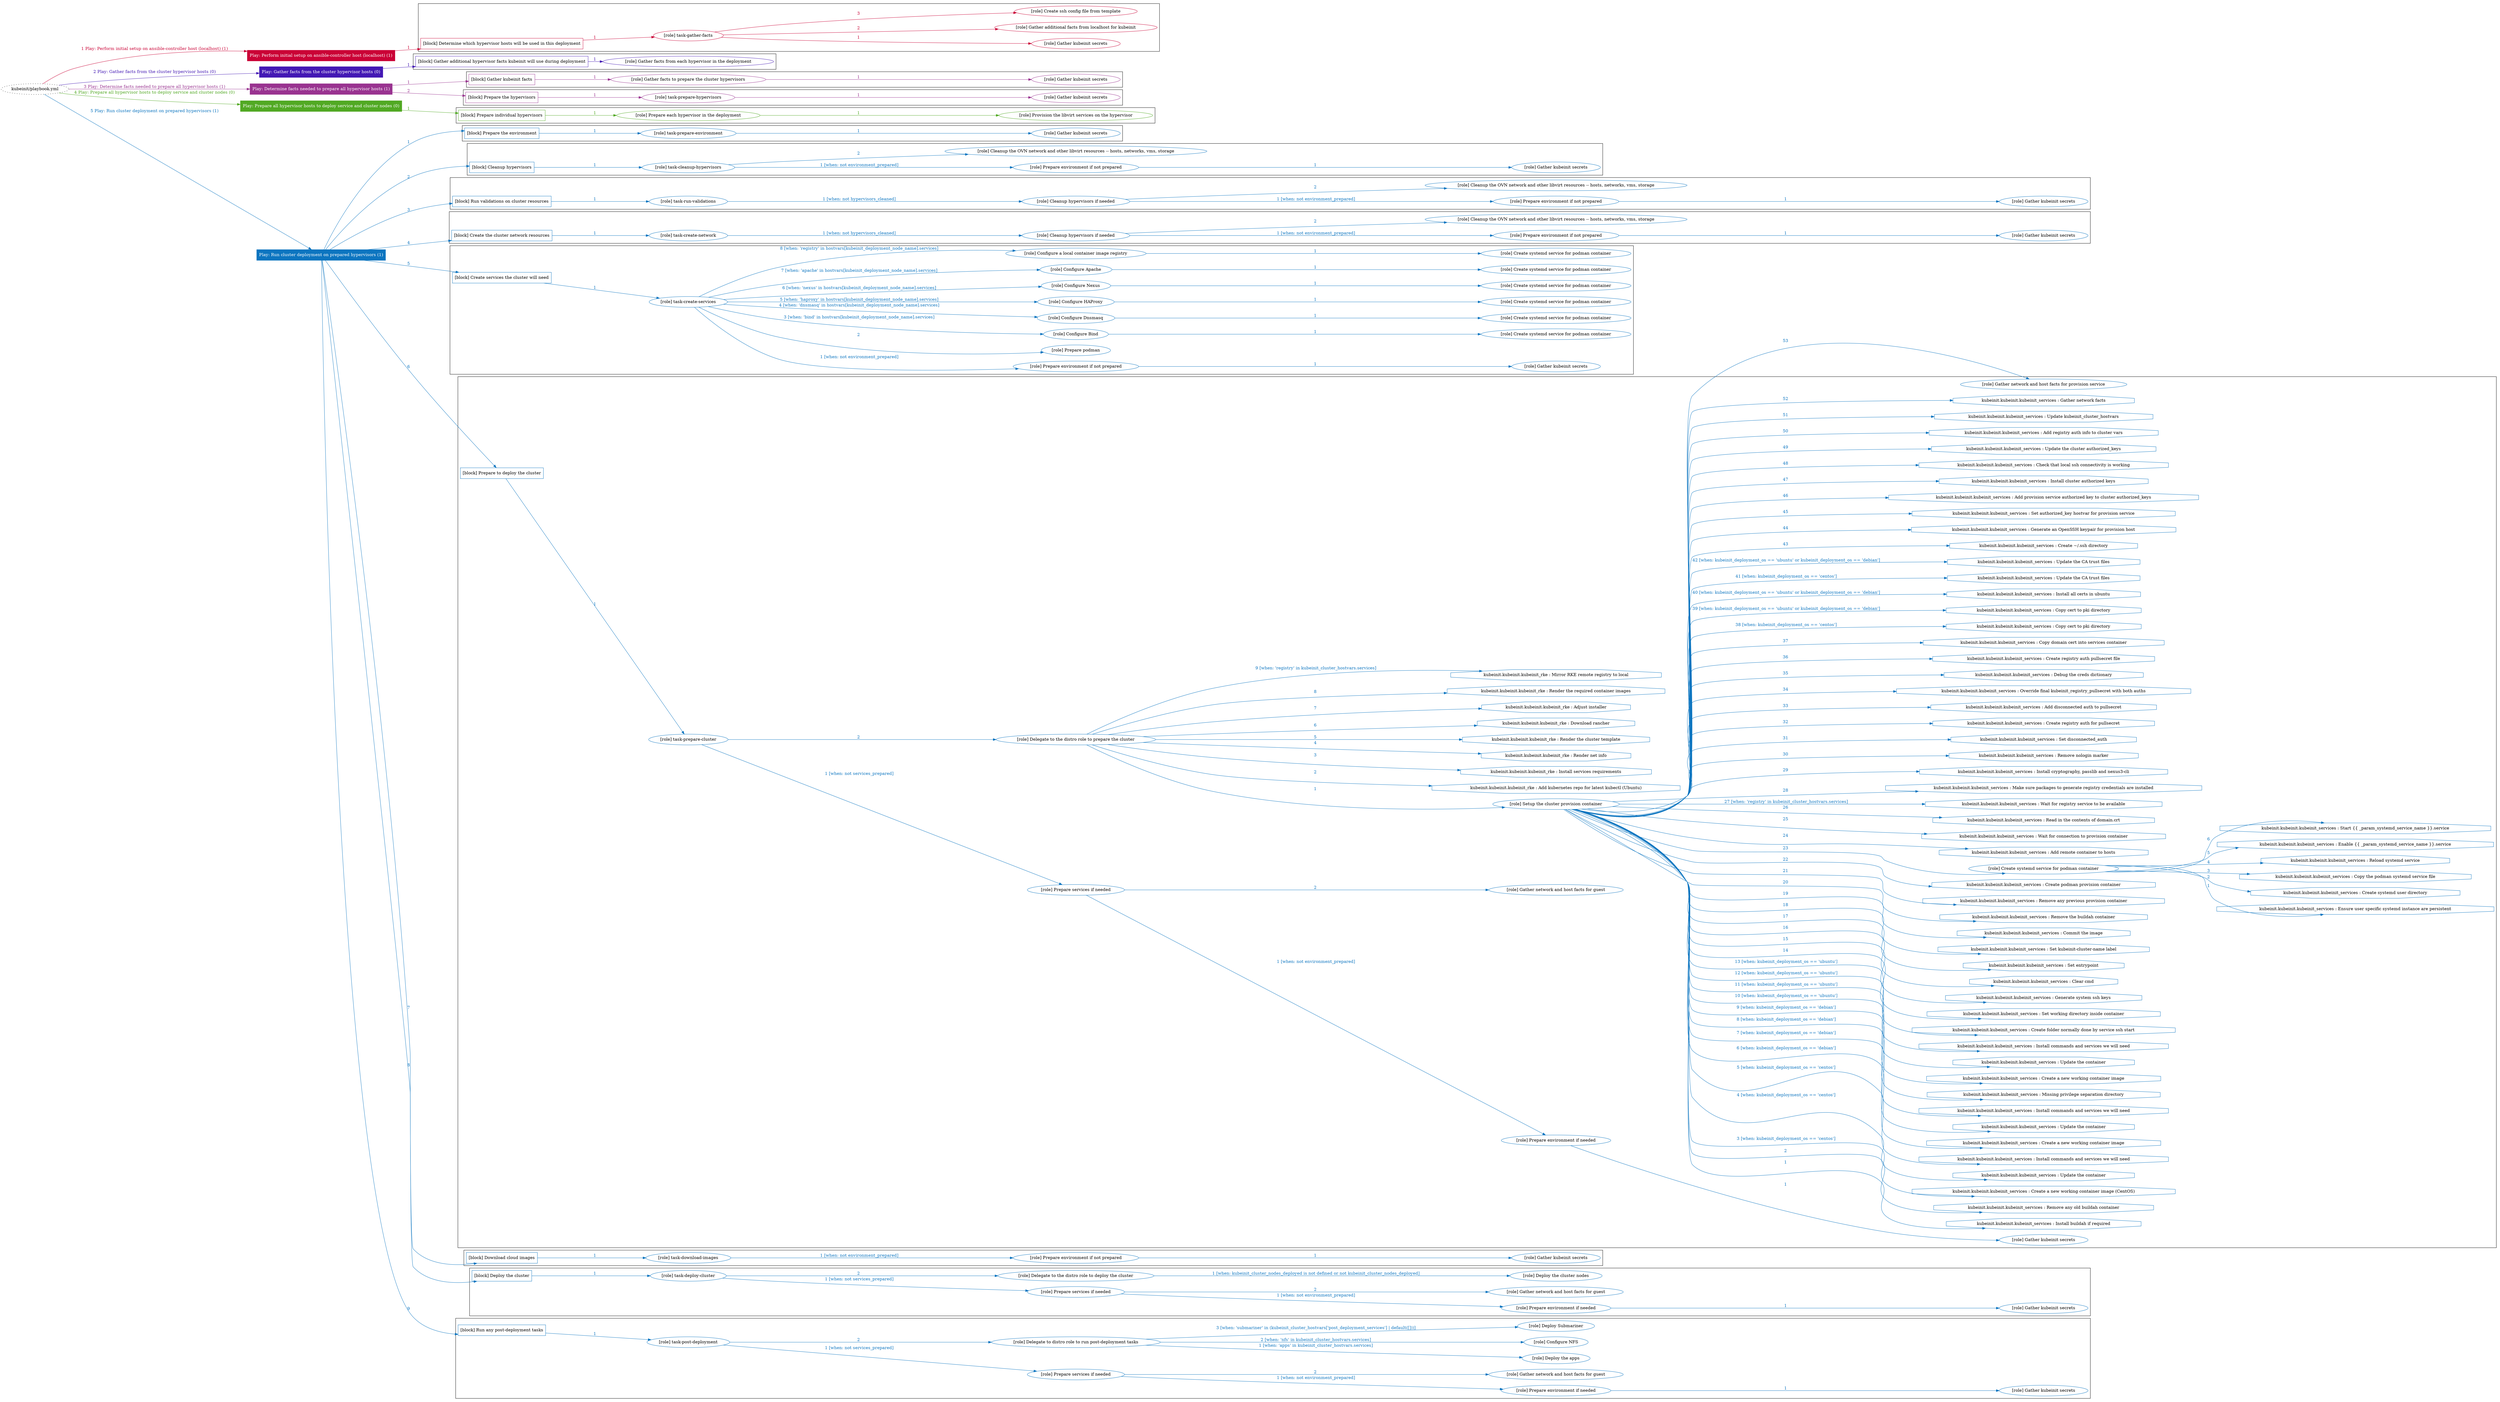 digraph {
	graph [concentrate=true ordering=in rankdir=LR ratio=fill]
	edge [esep=5 sep=10]
	"kubeinit/playbook.yml" [URL="/home/runner/work/kubeinit/kubeinit/kubeinit/playbook.yml" id=playbook_4cb97858 style=dotted]
	"kubeinit/playbook.yml" -> play_38349175 [label="1 Play: Perform initial setup on ansible-controller host (localhost) (1)" color="#ca0236" fontcolor="#ca0236" id=edge_play_38349175 labeltooltip="1 Play: Perform initial setup on ansible-controller host (localhost) (1)" tooltip="1 Play: Perform initial setup on ansible-controller host (localhost) (1)"]
	subgraph "Play: Perform initial setup on ansible-controller host (localhost) (1)" {
		play_38349175 [label="Play: Perform initial setup on ansible-controller host (localhost) (1)" URL="/home/runner/work/kubeinit/kubeinit/kubeinit/playbook.yml" color="#ca0236" fontcolor="#ffffff" id=play_38349175 shape=box style=filled tooltip=localhost]
		play_38349175 -> block_689b5c79 [label=1 color="#ca0236" fontcolor="#ca0236" id=edge_block_689b5c79 labeltooltip=1 tooltip=1]
		subgraph cluster_block_689b5c79 {
			block_689b5c79 [label="[block] Determine which hypervisor hosts will be used in this deployment" URL="/home/runner/work/kubeinit/kubeinit/kubeinit/playbook.yml" color="#ca0236" id=block_689b5c79 labeltooltip="Determine which hypervisor hosts will be used in this deployment" shape=box tooltip="Determine which hypervisor hosts will be used in this deployment"]
			block_689b5c79 -> role_b1d2cd81 [label="1 " color="#ca0236" fontcolor="#ca0236" id=edge_role_b1d2cd81 labeltooltip="1 " tooltip="1 "]
			subgraph "task-gather-facts" {
				role_b1d2cd81 [label="[role] task-gather-facts" URL="/home/runner/work/kubeinit/kubeinit/kubeinit/playbook.yml" color="#ca0236" id=role_b1d2cd81 tooltip="task-gather-facts"]
				role_b1d2cd81 -> role_c50f41af [label="1 " color="#ca0236" fontcolor="#ca0236" id=edge_role_c50f41af labeltooltip="1 " tooltip="1 "]
				subgraph "Gather kubeinit secrets" {
					role_c50f41af [label="[role] Gather kubeinit secrets" URL="/home/runner/.ansible/collections/ansible_collections/kubeinit/kubeinit/roles/kubeinit_prepare/tasks/build_hypervisors_group.yml" color="#ca0236" id=role_c50f41af tooltip="Gather kubeinit secrets"]
				}
				role_b1d2cd81 -> role_b95a68ae [label="2 " color="#ca0236" fontcolor="#ca0236" id=edge_role_b95a68ae labeltooltip="2 " tooltip="2 "]
				subgraph "Gather additional facts from localhost for kubeinit" {
					role_b95a68ae [label="[role] Gather additional facts from localhost for kubeinit" URL="/home/runner/.ansible/collections/ansible_collections/kubeinit/kubeinit/roles/kubeinit_prepare/tasks/build_hypervisors_group.yml" color="#ca0236" id=role_b95a68ae tooltip="Gather additional facts from localhost for kubeinit"]
				}
				role_b1d2cd81 -> role_20c251b5 [label="3 " color="#ca0236" fontcolor="#ca0236" id=edge_role_20c251b5 labeltooltip="3 " tooltip="3 "]
				subgraph "Create ssh config file from template" {
					role_20c251b5 [label="[role] Create ssh config file from template" URL="/home/runner/.ansible/collections/ansible_collections/kubeinit/kubeinit/roles/kubeinit_prepare/tasks/build_hypervisors_group.yml" color="#ca0236" id=role_20c251b5 tooltip="Create ssh config file from template"]
				}
			}
		}
	}
	"kubeinit/playbook.yml" -> play_c470b229 [label="2 Play: Gather facts from the cluster hypervisor hosts (0)" color="#4318b4" fontcolor="#4318b4" id=edge_play_c470b229 labeltooltip="2 Play: Gather facts from the cluster hypervisor hosts (0)" tooltip="2 Play: Gather facts from the cluster hypervisor hosts (0)"]
	subgraph "Play: Gather facts from the cluster hypervisor hosts (0)" {
		play_c470b229 [label="Play: Gather facts from the cluster hypervisor hosts (0)" URL="/home/runner/work/kubeinit/kubeinit/kubeinit/playbook.yml" color="#4318b4" fontcolor="#ffffff" id=play_c470b229 shape=box style=filled tooltip="Play: Gather facts from the cluster hypervisor hosts (0)"]
		play_c470b229 -> block_a07adc90 [label=1 color="#4318b4" fontcolor="#4318b4" id=edge_block_a07adc90 labeltooltip=1 tooltip=1]
		subgraph cluster_block_a07adc90 {
			block_a07adc90 [label="[block] Gather additional hypervisor facts kubeinit will use during deployment" URL="/home/runner/work/kubeinit/kubeinit/kubeinit/playbook.yml" color="#4318b4" id=block_a07adc90 labeltooltip="Gather additional hypervisor facts kubeinit will use during deployment" shape=box tooltip="Gather additional hypervisor facts kubeinit will use during deployment"]
			block_a07adc90 -> role_2afc716d [label="1 " color="#4318b4" fontcolor="#4318b4" id=edge_role_2afc716d labeltooltip="1 " tooltip="1 "]
			subgraph "Gather facts from each hypervisor in the deployment" {
				role_2afc716d [label="[role] Gather facts from each hypervisor in the deployment" URL="/home/runner/work/kubeinit/kubeinit/kubeinit/playbook.yml" color="#4318b4" id=role_2afc716d tooltip="Gather facts from each hypervisor in the deployment"]
			}
		}
	}
	"kubeinit/playbook.yml" -> play_55768a24 [label="3 Play: Determine facts needed to prepare all hypervisor hosts (1)" color="#993390" fontcolor="#993390" id=edge_play_55768a24 labeltooltip="3 Play: Determine facts needed to prepare all hypervisor hosts (1)" tooltip="3 Play: Determine facts needed to prepare all hypervisor hosts (1)"]
	subgraph "Play: Determine facts needed to prepare all hypervisor hosts (1)" {
		play_55768a24 [label="Play: Determine facts needed to prepare all hypervisor hosts (1)" URL="/home/runner/work/kubeinit/kubeinit/kubeinit/playbook.yml" color="#993390" fontcolor="#ffffff" id=play_55768a24 shape=box style=filled tooltip=localhost]
		play_55768a24 -> block_5c403d9f [label=1 color="#993390" fontcolor="#993390" id=edge_block_5c403d9f labeltooltip=1 tooltip=1]
		subgraph cluster_block_5c403d9f {
			block_5c403d9f [label="[block] Gather kubeinit facts" URL="/home/runner/work/kubeinit/kubeinit/kubeinit/playbook.yml" color="#993390" id=block_5c403d9f labeltooltip="Gather kubeinit facts" shape=box tooltip="Gather kubeinit facts"]
			block_5c403d9f -> role_d8d04469 [label="1 " color="#993390" fontcolor="#993390" id=edge_role_d8d04469 labeltooltip="1 " tooltip="1 "]
			subgraph "Gather facts to prepare the cluster hypervisors" {
				role_d8d04469 [label="[role] Gather facts to prepare the cluster hypervisors" URL="/home/runner/work/kubeinit/kubeinit/kubeinit/playbook.yml" color="#993390" id=role_d8d04469 tooltip="Gather facts to prepare the cluster hypervisors"]
				role_d8d04469 -> role_63a18b1f [label="1 " color="#993390" fontcolor="#993390" id=edge_role_63a18b1f labeltooltip="1 " tooltip="1 "]
				subgraph "Gather kubeinit secrets" {
					role_63a18b1f [label="[role] Gather kubeinit secrets" URL="/home/runner/.ansible/collections/ansible_collections/kubeinit/kubeinit/roles/kubeinit_prepare/tasks/gather_kubeinit_facts.yml" color="#993390" id=role_63a18b1f tooltip="Gather kubeinit secrets"]
				}
			}
		}
		play_55768a24 -> block_ebfe912c [label=2 color="#993390" fontcolor="#993390" id=edge_block_ebfe912c labeltooltip=2 tooltip=2]
		subgraph cluster_block_ebfe912c {
			block_ebfe912c [label="[block] Prepare the hypervisors" URL="/home/runner/work/kubeinit/kubeinit/kubeinit/playbook.yml" color="#993390" id=block_ebfe912c labeltooltip="Prepare the hypervisors" shape=box tooltip="Prepare the hypervisors"]
			block_ebfe912c -> role_d3a1299e [label="1 " color="#993390" fontcolor="#993390" id=edge_role_d3a1299e labeltooltip="1 " tooltip="1 "]
			subgraph "task-prepare-hypervisors" {
				role_d3a1299e [label="[role] task-prepare-hypervisors" URL="/home/runner/work/kubeinit/kubeinit/kubeinit/playbook.yml" color="#993390" id=role_d3a1299e tooltip="task-prepare-hypervisors"]
				role_d3a1299e -> role_6742a622 [label="1 " color="#993390" fontcolor="#993390" id=edge_role_6742a622 labeltooltip="1 " tooltip="1 "]
				subgraph "Gather kubeinit secrets" {
					role_6742a622 [label="[role] Gather kubeinit secrets" URL="/home/runner/.ansible/collections/ansible_collections/kubeinit/kubeinit/roles/kubeinit_prepare/tasks/gather_kubeinit_facts.yml" color="#993390" id=role_6742a622 tooltip="Gather kubeinit secrets"]
				}
			}
		}
	}
	"kubeinit/playbook.yml" -> play_0ee2c88e [label="4 Play: Prepare all hypervisor hosts to deploy service and cluster nodes (0)" color="#51a923" fontcolor="#51a923" id=edge_play_0ee2c88e labeltooltip="4 Play: Prepare all hypervisor hosts to deploy service and cluster nodes (0)" tooltip="4 Play: Prepare all hypervisor hosts to deploy service and cluster nodes (0)"]
	subgraph "Play: Prepare all hypervisor hosts to deploy service and cluster nodes (0)" {
		play_0ee2c88e [label="Play: Prepare all hypervisor hosts to deploy service and cluster nodes (0)" URL="/home/runner/work/kubeinit/kubeinit/kubeinit/playbook.yml" color="#51a923" fontcolor="#ffffff" id=play_0ee2c88e shape=box style=filled tooltip="Play: Prepare all hypervisor hosts to deploy service and cluster nodes (0)"]
		play_0ee2c88e -> block_1e96b7ab [label=1 color="#51a923" fontcolor="#51a923" id=edge_block_1e96b7ab labeltooltip=1 tooltip=1]
		subgraph cluster_block_1e96b7ab {
			block_1e96b7ab [label="[block] Prepare individual hypervisors" URL="/home/runner/work/kubeinit/kubeinit/kubeinit/playbook.yml" color="#51a923" id=block_1e96b7ab labeltooltip="Prepare individual hypervisors" shape=box tooltip="Prepare individual hypervisors"]
			block_1e96b7ab -> role_840b43a5 [label="1 " color="#51a923" fontcolor="#51a923" id=edge_role_840b43a5 labeltooltip="1 " tooltip="1 "]
			subgraph "Prepare each hypervisor in the deployment" {
				role_840b43a5 [label="[role] Prepare each hypervisor in the deployment" URL="/home/runner/work/kubeinit/kubeinit/kubeinit/playbook.yml" color="#51a923" id=role_840b43a5 tooltip="Prepare each hypervisor in the deployment"]
				role_840b43a5 -> role_d5095c64 [label="1 " color="#51a923" fontcolor="#51a923" id=edge_role_d5095c64 labeltooltip="1 " tooltip="1 "]
				subgraph "Provision the libvirt services on the hypervisor" {
					role_d5095c64 [label="[role] Provision the libvirt services on the hypervisor" URL="/home/runner/.ansible/collections/ansible_collections/kubeinit/kubeinit/roles/kubeinit_prepare/tasks/prepare_hypervisor.yml" color="#51a923" id=role_d5095c64 tooltip="Provision the libvirt services on the hypervisor"]
				}
			}
		}
	}
	"kubeinit/playbook.yml" -> play_aecc1071 [label="5 Play: Run cluster deployment on prepared hypervisors (1)" color="#0c75c0" fontcolor="#0c75c0" id=edge_play_aecc1071 labeltooltip="5 Play: Run cluster deployment on prepared hypervisors (1)" tooltip="5 Play: Run cluster deployment on prepared hypervisors (1)"]
	subgraph "Play: Run cluster deployment on prepared hypervisors (1)" {
		play_aecc1071 [label="Play: Run cluster deployment on prepared hypervisors (1)" URL="/home/runner/work/kubeinit/kubeinit/kubeinit/playbook.yml" color="#0c75c0" fontcolor="#ffffff" id=play_aecc1071 shape=box style=filled tooltip=localhost]
		play_aecc1071 -> block_c2d750ef [label=1 color="#0c75c0" fontcolor="#0c75c0" id=edge_block_c2d750ef labeltooltip=1 tooltip=1]
		subgraph cluster_block_c2d750ef {
			block_c2d750ef [label="[block] Prepare the environment" URL="/home/runner/work/kubeinit/kubeinit/kubeinit/playbook.yml" color="#0c75c0" id=block_c2d750ef labeltooltip="Prepare the environment" shape=box tooltip="Prepare the environment"]
			block_c2d750ef -> role_2da50573 [label="1 " color="#0c75c0" fontcolor="#0c75c0" id=edge_role_2da50573 labeltooltip="1 " tooltip="1 "]
			subgraph "task-prepare-environment" {
				role_2da50573 [label="[role] task-prepare-environment" URL="/home/runner/work/kubeinit/kubeinit/kubeinit/playbook.yml" color="#0c75c0" id=role_2da50573 tooltip="task-prepare-environment"]
				role_2da50573 -> role_ca1d4be5 [label="1 " color="#0c75c0" fontcolor="#0c75c0" id=edge_role_ca1d4be5 labeltooltip="1 " tooltip="1 "]
				subgraph "Gather kubeinit secrets" {
					role_ca1d4be5 [label="[role] Gather kubeinit secrets" URL="/home/runner/.ansible/collections/ansible_collections/kubeinit/kubeinit/roles/kubeinit_prepare/tasks/gather_kubeinit_facts.yml" color="#0c75c0" id=role_ca1d4be5 tooltip="Gather kubeinit secrets"]
				}
			}
		}
		play_aecc1071 -> block_2ce5956c [label=2 color="#0c75c0" fontcolor="#0c75c0" id=edge_block_2ce5956c labeltooltip=2 tooltip=2]
		subgraph cluster_block_2ce5956c {
			block_2ce5956c [label="[block] Cleanup hypervisors" URL="/home/runner/work/kubeinit/kubeinit/kubeinit/playbook.yml" color="#0c75c0" id=block_2ce5956c labeltooltip="Cleanup hypervisors" shape=box tooltip="Cleanup hypervisors"]
			block_2ce5956c -> role_645a533f [label="1 " color="#0c75c0" fontcolor="#0c75c0" id=edge_role_645a533f labeltooltip="1 " tooltip="1 "]
			subgraph "task-cleanup-hypervisors" {
				role_645a533f [label="[role] task-cleanup-hypervisors" URL="/home/runner/work/kubeinit/kubeinit/kubeinit/playbook.yml" color="#0c75c0" id=role_645a533f tooltip="task-cleanup-hypervisors"]
				role_645a533f -> role_dbba9dc6 [label="1 [when: not environment_prepared]" color="#0c75c0" fontcolor="#0c75c0" id=edge_role_dbba9dc6 labeltooltip="1 [when: not environment_prepared]" tooltip="1 [when: not environment_prepared]"]
				subgraph "Prepare environment if not prepared" {
					role_dbba9dc6 [label="[role] Prepare environment if not prepared" URL="/home/runner/.ansible/collections/ansible_collections/kubeinit/kubeinit/roles/kubeinit_prepare/tasks/cleanup_hypervisors.yml" color="#0c75c0" id=role_dbba9dc6 tooltip="Prepare environment if not prepared"]
					role_dbba9dc6 -> role_d699d54b [label="1 " color="#0c75c0" fontcolor="#0c75c0" id=edge_role_d699d54b labeltooltip="1 " tooltip="1 "]
					subgraph "Gather kubeinit secrets" {
						role_d699d54b [label="[role] Gather kubeinit secrets" URL="/home/runner/.ansible/collections/ansible_collections/kubeinit/kubeinit/roles/kubeinit_prepare/tasks/gather_kubeinit_facts.yml" color="#0c75c0" id=role_d699d54b tooltip="Gather kubeinit secrets"]
					}
				}
				role_645a533f -> role_51703d45 [label="2 " color="#0c75c0" fontcolor="#0c75c0" id=edge_role_51703d45 labeltooltip="2 " tooltip="2 "]
				subgraph "Cleanup the OVN network and other libvirt resources -- hosts, networks, vms, storage" {
					role_51703d45 [label="[role] Cleanup the OVN network and other libvirt resources -- hosts, networks, vms, storage" URL="/home/runner/.ansible/collections/ansible_collections/kubeinit/kubeinit/roles/kubeinit_prepare/tasks/cleanup_hypervisors.yml" color="#0c75c0" id=role_51703d45 tooltip="Cleanup the OVN network and other libvirt resources -- hosts, networks, vms, storage"]
				}
			}
		}
		play_aecc1071 -> block_6a2b903b [label=3 color="#0c75c0" fontcolor="#0c75c0" id=edge_block_6a2b903b labeltooltip=3 tooltip=3]
		subgraph cluster_block_6a2b903b {
			block_6a2b903b [label="[block] Run validations on cluster resources" URL="/home/runner/work/kubeinit/kubeinit/kubeinit/playbook.yml" color="#0c75c0" id=block_6a2b903b labeltooltip="Run validations on cluster resources" shape=box tooltip="Run validations on cluster resources"]
			block_6a2b903b -> role_115b3ef0 [label="1 " color="#0c75c0" fontcolor="#0c75c0" id=edge_role_115b3ef0 labeltooltip="1 " tooltip="1 "]
			subgraph "task-run-validations" {
				role_115b3ef0 [label="[role] task-run-validations" URL="/home/runner/work/kubeinit/kubeinit/kubeinit/playbook.yml" color="#0c75c0" id=role_115b3ef0 tooltip="task-run-validations"]
				role_115b3ef0 -> role_7a358209 [label="1 [when: not hypervisors_cleaned]" color="#0c75c0" fontcolor="#0c75c0" id=edge_role_7a358209 labeltooltip="1 [when: not hypervisors_cleaned]" tooltip="1 [when: not hypervisors_cleaned]"]
				subgraph "Cleanup hypervisors if needed" {
					role_7a358209 [label="[role] Cleanup hypervisors if needed" URL="/home/runner/.ansible/collections/ansible_collections/kubeinit/kubeinit/roles/kubeinit_validations/tasks/main.yml" color="#0c75c0" id=role_7a358209 tooltip="Cleanup hypervisors if needed"]
					role_7a358209 -> role_acc2bb1f [label="1 [when: not environment_prepared]" color="#0c75c0" fontcolor="#0c75c0" id=edge_role_acc2bb1f labeltooltip="1 [when: not environment_prepared]" tooltip="1 [when: not environment_prepared]"]
					subgraph "Prepare environment if not prepared" {
						role_acc2bb1f [label="[role] Prepare environment if not prepared" URL="/home/runner/.ansible/collections/ansible_collections/kubeinit/kubeinit/roles/kubeinit_prepare/tasks/cleanup_hypervisors.yml" color="#0c75c0" id=role_acc2bb1f tooltip="Prepare environment if not prepared"]
						role_acc2bb1f -> role_e01b06ec [label="1 " color="#0c75c0" fontcolor="#0c75c0" id=edge_role_e01b06ec labeltooltip="1 " tooltip="1 "]
						subgraph "Gather kubeinit secrets" {
							role_e01b06ec [label="[role] Gather kubeinit secrets" URL="/home/runner/.ansible/collections/ansible_collections/kubeinit/kubeinit/roles/kubeinit_prepare/tasks/gather_kubeinit_facts.yml" color="#0c75c0" id=role_e01b06ec tooltip="Gather kubeinit secrets"]
						}
					}
					role_7a358209 -> role_ed89bc54 [label="2 " color="#0c75c0" fontcolor="#0c75c0" id=edge_role_ed89bc54 labeltooltip="2 " tooltip="2 "]
					subgraph "Cleanup the OVN network and other libvirt resources -- hosts, networks, vms, storage" {
						role_ed89bc54 [label="[role] Cleanup the OVN network and other libvirt resources -- hosts, networks, vms, storage" URL="/home/runner/.ansible/collections/ansible_collections/kubeinit/kubeinit/roles/kubeinit_prepare/tasks/cleanup_hypervisors.yml" color="#0c75c0" id=role_ed89bc54 tooltip="Cleanup the OVN network and other libvirt resources -- hosts, networks, vms, storage"]
					}
				}
			}
		}
		play_aecc1071 -> block_29aceaed [label=4 color="#0c75c0" fontcolor="#0c75c0" id=edge_block_29aceaed labeltooltip=4 tooltip=4]
		subgraph cluster_block_29aceaed {
			block_29aceaed [label="[block] Create the cluster network resources" URL="/home/runner/work/kubeinit/kubeinit/kubeinit/playbook.yml" color="#0c75c0" id=block_29aceaed labeltooltip="Create the cluster network resources" shape=box tooltip="Create the cluster network resources"]
			block_29aceaed -> role_929fd9ff [label="1 " color="#0c75c0" fontcolor="#0c75c0" id=edge_role_929fd9ff labeltooltip="1 " tooltip="1 "]
			subgraph "task-create-network" {
				role_929fd9ff [label="[role] task-create-network" URL="/home/runner/work/kubeinit/kubeinit/kubeinit/playbook.yml" color="#0c75c0" id=role_929fd9ff tooltip="task-create-network"]
				role_929fd9ff -> role_009dee7f [label="1 [when: not hypervisors_cleaned]" color="#0c75c0" fontcolor="#0c75c0" id=edge_role_009dee7f labeltooltip="1 [when: not hypervisors_cleaned]" tooltip="1 [when: not hypervisors_cleaned]"]
				subgraph "Cleanup hypervisors if needed" {
					role_009dee7f [label="[role] Cleanup hypervisors if needed" URL="/home/runner/.ansible/collections/ansible_collections/kubeinit/kubeinit/roles/kubeinit_libvirt/tasks/create_network.yml" color="#0c75c0" id=role_009dee7f tooltip="Cleanup hypervisors if needed"]
					role_009dee7f -> role_119792f0 [label="1 [when: not environment_prepared]" color="#0c75c0" fontcolor="#0c75c0" id=edge_role_119792f0 labeltooltip="1 [when: not environment_prepared]" tooltip="1 [when: not environment_prepared]"]
					subgraph "Prepare environment if not prepared" {
						role_119792f0 [label="[role] Prepare environment if not prepared" URL="/home/runner/.ansible/collections/ansible_collections/kubeinit/kubeinit/roles/kubeinit_prepare/tasks/cleanup_hypervisors.yml" color="#0c75c0" id=role_119792f0 tooltip="Prepare environment if not prepared"]
						role_119792f0 -> role_437633e0 [label="1 " color="#0c75c0" fontcolor="#0c75c0" id=edge_role_437633e0 labeltooltip="1 " tooltip="1 "]
						subgraph "Gather kubeinit secrets" {
							role_437633e0 [label="[role] Gather kubeinit secrets" URL="/home/runner/.ansible/collections/ansible_collections/kubeinit/kubeinit/roles/kubeinit_prepare/tasks/gather_kubeinit_facts.yml" color="#0c75c0" id=role_437633e0 tooltip="Gather kubeinit secrets"]
						}
					}
					role_009dee7f -> role_8ef8a4b3 [label="2 " color="#0c75c0" fontcolor="#0c75c0" id=edge_role_8ef8a4b3 labeltooltip="2 " tooltip="2 "]
					subgraph "Cleanup the OVN network and other libvirt resources -- hosts, networks, vms, storage" {
						role_8ef8a4b3 [label="[role] Cleanup the OVN network and other libvirt resources -- hosts, networks, vms, storage" URL="/home/runner/.ansible/collections/ansible_collections/kubeinit/kubeinit/roles/kubeinit_prepare/tasks/cleanup_hypervisors.yml" color="#0c75c0" id=role_8ef8a4b3 tooltip="Cleanup the OVN network and other libvirt resources -- hosts, networks, vms, storage"]
					}
				}
			}
		}
		play_aecc1071 -> block_abbef748 [label=5 color="#0c75c0" fontcolor="#0c75c0" id=edge_block_abbef748 labeltooltip=5 tooltip=5]
		subgraph cluster_block_abbef748 {
			block_abbef748 [label="[block] Create services the cluster will need" URL="/home/runner/work/kubeinit/kubeinit/kubeinit/playbook.yml" color="#0c75c0" id=block_abbef748 labeltooltip="Create services the cluster will need" shape=box tooltip="Create services the cluster will need"]
			block_abbef748 -> role_08585587 [label="1 " color="#0c75c0" fontcolor="#0c75c0" id=edge_role_08585587 labeltooltip="1 " tooltip="1 "]
			subgraph "task-create-services" {
				role_08585587 [label="[role] task-create-services" URL="/home/runner/work/kubeinit/kubeinit/kubeinit/playbook.yml" color="#0c75c0" id=role_08585587 tooltip="task-create-services"]
				role_08585587 -> role_19cb03ba [label="1 [when: not environment_prepared]" color="#0c75c0" fontcolor="#0c75c0" id=edge_role_19cb03ba labeltooltip="1 [when: not environment_prepared]" tooltip="1 [when: not environment_prepared]"]
				subgraph "Prepare environment if not prepared" {
					role_19cb03ba [label="[role] Prepare environment if not prepared" URL="/home/runner/.ansible/collections/ansible_collections/kubeinit/kubeinit/roles/kubeinit_services/tasks/main.yml" color="#0c75c0" id=role_19cb03ba tooltip="Prepare environment if not prepared"]
					role_19cb03ba -> role_4deaecfb [label="1 " color="#0c75c0" fontcolor="#0c75c0" id=edge_role_4deaecfb labeltooltip="1 " tooltip="1 "]
					subgraph "Gather kubeinit secrets" {
						role_4deaecfb [label="[role] Gather kubeinit secrets" URL="/home/runner/.ansible/collections/ansible_collections/kubeinit/kubeinit/roles/kubeinit_prepare/tasks/gather_kubeinit_facts.yml" color="#0c75c0" id=role_4deaecfb tooltip="Gather kubeinit secrets"]
					}
				}
				role_08585587 -> role_3b60aeeb [label="2 " color="#0c75c0" fontcolor="#0c75c0" id=edge_role_3b60aeeb labeltooltip="2 " tooltip="2 "]
				subgraph "Prepare podman" {
					role_3b60aeeb [label="[role] Prepare podman" URL="/home/runner/.ansible/collections/ansible_collections/kubeinit/kubeinit/roles/kubeinit_services/tasks/00_create_service_pod.yml" color="#0c75c0" id=role_3b60aeeb tooltip="Prepare podman"]
				}
				role_08585587 -> role_be623b2a [label="3 [when: 'bind' in hostvars[kubeinit_deployment_node_name].services]" color="#0c75c0" fontcolor="#0c75c0" id=edge_role_be623b2a labeltooltip="3 [when: 'bind' in hostvars[kubeinit_deployment_node_name].services]" tooltip="3 [when: 'bind' in hostvars[kubeinit_deployment_node_name].services]"]
				subgraph "Configure Bind" {
					role_be623b2a [label="[role] Configure Bind" URL="/home/runner/.ansible/collections/ansible_collections/kubeinit/kubeinit/roles/kubeinit_services/tasks/start_services_containers.yml" color="#0c75c0" id=role_be623b2a tooltip="Configure Bind"]
					role_be623b2a -> role_7cb24f9b [label="1 " color="#0c75c0" fontcolor="#0c75c0" id=edge_role_7cb24f9b labeltooltip="1 " tooltip="1 "]
					subgraph "Create systemd service for podman container" {
						role_7cb24f9b [label="[role] Create systemd service for podman container" URL="/home/runner/.ansible/collections/ansible_collections/kubeinit/kubeinit/roles/kubeinit_bind/tasks/main.yml" color="#0c75c0" id=role_7cb24f9b tooltip="Create systemd service for podman container"]
					}
				}
				role_08585587 -> role_a9ceef50 [label="4 [when: 'dnsmasq' in hostvars[kubeinit_deployment_node_name].services]" color="#0c75c0" fontcolor="#0c75c0" id=edge_role_a9ceef50 labeltooltip="4 [when: 'dnsmasq' in hostvars[kubeinit_deployment_node_name].services]" tooltip="4 [when: 'dnsmasq' in hostvars[kubeinit_deployment_node_name].services]"]
				subgraph "Configure Dnsmasq" {
					role_a9ceef50 [label="[role] Configure Dnsmasq" URL="/home/runner/.ansible/collections/ansible_collections/kubeinit/kubeinit/roles/kubeinit_services/tasks/start_services_containers.yml" color="#0c75c0" id=role_a9ceef50 tooltip="Configure Dnsmasq"]
					role_a9ceef50 -> role_204e77b2 [label="1 " color="#0c75c0" fontcolor="#0c75c0" id=edge_role_204e77b2 labeltooltip="1 " tooltip="1 "]
					subgraph "Create systemd service for podman container" {
						role_204e77b2 [label="[role] Create systemd service for podman container" URL="/home/runner/.ansible/collections/ansible_collections/kubeinit/kubeinit/roles/kubeinit_dnsmasq/tasks/main.yml" color="#0c75c0" id=role_204e77b2 tooltip="Create systemd service for podman container"]
					}
				}
				role_08585587 -> role_f0f04a7a [label="5 [when: 'haproxy' in hostvars[kubeinit_deployment_node_name].services]" color="#0c75c0" fontcolor="#0c75c0" id=edge_role_f0f04a7a labeltooltip="5 [when: 'haproxy' in hostvars[kubeinit_deployment_node_name].services]" tooltip="5 [when: 'haproxy' in hostvars[kubeinit_deployment_node_name].services]"]
				subgraph "Configure HAProxy" {
					role_f0f04a7a [label="[role] Configure HAProxy" URL="/home/runner/.ansible/collections/ansible_collections/kubeinit/kubeinit/roles/kubeinit_services/tasks/start_services_containers.yml" color="#0c75c0" id=role_f0f04a7a tooltip="Configure HAProxy"]
					role_f0f04a7a -> role_1fdb30cb [label="1 " color="#0c75c0" fontcolor="#0c75c0" id=edge_role_1fdb30cb labeltooltip="1 " tooltip="1 "]
					subgraph "Create systemd service for podman container" {
						role_1fdb30cb [label="[role] Create systemd service for podman container" URL="/home/runner/.ansible/collections/ansible_collections/kubeinit/kubeinit/roles/kubeinit_haproxy/tasks/main.yml" color="#0c75c0" id=role_1fdb30cb tooltip="Create systemd service for podman container"]
					}
				}
				role_08585587 -> role_4a845e3c [label="6 [when: 'nexus' in hostvars[kubeinit_deployment_node_name].services]" color="#0c75c0" fontcolor="#0c75c0" id=edge_role_4a845e3c labeltooltip="6 [when: 'nexus' in hostvars[kubeinit_deployment_node_name].services]" tooltip="6 [when: 'nexus' in hostvars[kubeinit_deployment_node_name].services]"]
				subgraph "Configure Nexus" {
					role_4a845e3c [label="[role] Configure Nexus" URL="/home/runner/.ansible/collections/ansible_collections/kubeinit/kubeinit/roles/kubeinit_services/tasks/start_services_containers.yml" color="#0c75c0" id=role_4a845e3c tooltip="Configure Nexus"]
					role_4a845e3c -> role_cc0dcc1f [label="1 " color="#0c75c0" fontcolor="#0c75c0" id=edge_role_cc0dcc1f labeltooltip="1 " tooltip="1 "]
					subgraph "Create systemd service for podman container" {
						role_cc0dcc1f [label="[role] Create systemd service for podman container" URL="/home/runner/.ansible/collections/ansible_collections/kubeinit/kubeinit/roles/kubeinit_nexus/tasks/main.yml" color="#0c75c0" id=role_cc0dcc1f tooltip="Create systemd service for podman container"]
					}
				}
				role_08585587 -> role_068c43c5 [label="7 [when: 'apache' in hostvars[kubeinit_deployment_node_name].services]" color="#0c75c0" fontcolor="#0c75c0" id=edge_role_068c43c5 labeltooltip="7 [when: 'apache' in hostvars[kubeinit_deployment_node_name].services]" tooltip="7 [when: 'apache' in hostvars[kubeinit_deployment_node_name].services]"]
				subgraph "Configure Apache" {
					role_068c43c5 [label="[role] Configure Apache" URL="/home/runner/.ansible/collections/ansible_collections/kubeinit/kubeinit/roles/kubeinit_services/tasks/start_services_containers.yml" color="#0c75c0" id=role_068c43c5 tooltip="Configure Apache"]
					role_068c43c5 -> role_8a403608 [label="1 " color="#0c75c0" fontcolor="#0c75c0" id=edge_role_8a403608 labeltooltip="1 " tooltip="1 "]
					subgraph "Create systemd service for podman container" {
						role_8a403608 [label="[role] Create systemd service for podman container" URL="/home/runner/.ansible/collections/ansible_collections/kubeinit/kubeinit/roles/kubeinit_apache/tasks/main.yml" color="#0c75c0" id=role_8a403608 tooltip="Create systemd service for podman container"]
					}
				}
				role_08585587 -> role_20d8d68b [label="8 [when: 'registry' in hostvars[kubeinit_deployment_node_name].services]" color="#0c75c0" fontcolor="#0c75c0" id=edge_role_20d8d68b labeltooltip="8 [when: 'registry' in hostvars[kubeinit_deployment_node_name].services]" tooltip="8 [when: 'registry' in hostvars[kubeinit_deployment_node_name].services]"]
				subgraph "Configure a local container image registry" {
					role_20d8d68b [label="[role] Configure a local container image registry" URL="/home/runner/.ansible/collections/ansible_collections/kubeinit/kubeinit/roles/kubeinit_services/tasks/start_services_containers.yml" color="#0c75c0" id=role_20d8d68b tooltip="Configure a local container image registry"]
					role_20d8d68b -> role_a99f0021 [label="1 " color="#0c75c0" fontcolor="#0c75c0" id=edge_role_a99f0021 labeltooltip="1 " tooltip="1 "]
					subgraph "Create systemd service for podman container" {
						role_a99f0021 [label="[role] Create systemd service for podman container" URL="/home/runner/.ansible/collections/ansible_collections/kubeinit/kubeinit/roles/kubeinit_registry/tasks/main.yml" color="#0c75c0" id=role_a99f0021 tooltip="Create systemd service for podman container"]
					}
				}
			}
		}
		play_aecc1071 -> block_edc385af [label=6 color="#0c75c0" fontcolor="#0c75c0" id=edge_block_edc385af labeltooltip=6 tooltip=6]
		subgraph cluster_block_edc385af {
			block_edc385af [label="[block] Prepare to deploy the cluster" URL="/home/runner/work/kubeinit/kubeinit/kubeinit/playbook.yml" color="#0c75c0" id=block_edc385af labeltooltip="Prepare to deploy the cluster" shape=box tooltip="Prepare to deploy the cluster"]
			block_edc385af -> role_41ea8d65 [label="1 " color="#0c75c0" fontcolor="#0c75c0" id=edge_role_41ea8d65 labeltooltip="1 " tooltip="1 "]
			subgraph "task-prepare-cluster" {
				role_41ea8d65 [label="[role] task-prepare-cluster" URL="/home/runner/work/kubeinit/kubeinit/kubeinit/playbook.yml" color="#0c75c0" id=role_41ea8d65 tooltip="task-prepare-cluster"]
				role_41ea8d65 -> role_9d7cf2e1 [label="1 [when: not services_prepared]" color="#0c75c0" fontcolor="#0c75c0" id=edge_role_9d7cf2e1 labeltooltip="1 [when: not services_prepared]" tooltip="1 [when: not services_prepared]"]
				subgraph "Prepare services if needed" {
					role_9d7cf2e1 [label="[role] Prepare services if needed" URL="/home/runner/.ansible/collections/ansible_collections/kubeinit/kubeinit/roles/kubeinit_prepare/tasks/prepare_cluster.yml" color="#0c75c0" id=role_9d7cf2e1 tooltip="Prepare services if needed"]
					role_9d7cf2e1 -> role_9cc593af [label="1 [when: not environment_prepared]" color="#0c75c0" fontcolor="#0c75c0" id=edge_role_9cc593af labeltooltip="1 [when: not environment_prepared]" tooltip="1 [when: not environment_prepared]"]
					subgraph "Prepare environment if needed" {
						role_9cc593af [label="[role] Prepare environment if needed" URL="/home/runner/.ansible/collections/ansible_collections/kubeinit/kubeinit/roles/kubeinit_services/tasks/prepare_services.yml" color="#0c75c0" id=role_9cc593af tooltip="Prepare environment if needed"]
						role_9cc593af -> role_7aea3852 [label="1 " color="#0c75c0" fontcolor="#0c75c0" id=edge_role_7aea3852 labeltooltip="1 " tooltip="1 "]
						subgraph "Gather kubeinit secrets" {
							role_7aea3852 [label="[role] Gather kubeinit secrets" URL="/home/runner/.ansible/collections/ansible_collections/kubeinit/kubeinit/roles/kubeinit_prepare/tasks/gather_kubeinit_facts.yml" color="#0c75c0" id=role_7aea3852 tooltip="Gather kubeinit secrets"]
						}
					}
					role_9d7cf2e1 -> role_53046e7d [label="2 " color="#0c75c0" fontcolor="#0c75c0" id=edge_role_53046e7d labeltooltip="2 " tooltip="2 "]
					subgraph "Gather network and host facts for guest" {
						role_53046e7d [label="[role] Gather network and host facts for guest" URL="/home/runner/.ansible/collections/ansible_collections/kubeinit/kubeinit/roles/kubeinit_services/tasks/prepare_services.yml" color="#0c75c0" id=role_53046e7d tooltip="Gather network and host facts for guest"]
					}
				}
				role_41ea8d65 -> role_e4a0e0ba [label="2 " color="#0c75c0" fontcolor="#0c75c0" id=edge_role_e4a0e0ba labeltooltip="2 " tooltip="2 "]
				subgraph "Delegate to the distro role to prepare the cluster" {
					role_e4a0e0ba [label="[role] Delegate to the distro role to prepare the cluster" URL="/home/runner/.ansible/collections/ansible_collections/kubeinit/kubeinit/roles/kubeinit_prepare/tasks/prepare_cluster.yml" color="#0c75c0" id=role_e4a0e0ba tooltip="Delegate to the distro role to prepare the cluster"]
					role_e4a0e0ba -> role_142a7b29 [label="1 " color="#0c75c0" fontcolor="#0c75c0" id=edge_role_142a7b29 labeltooltip="1 " tooltip="1 "]
					subgraph "Setup the cluster provision container" {
						role_142a7b29 [label="[role] Setup the cluster provision container" URL="/home/runner/.ansible/collections/ansible_collections/kubeinit/kubeinit/roles/kubeinit_rke/tasks/prepare_cluster.yml" color="#0c75c0" id=role_142a7b29 tooltip="Setup the cluster provision container"]
						task_c675864f [label="kubeinit.kubeinit.kubeinit_services : Install buildah if required" URL="/home/runner/.ansible/collections/ansible_collections/kubeinit/kubeinit/roles/kubeinit_services/tasks/create_provision_container.yml" color="#0c75c0" id=task_c675864f shape=octagon tooltip="kubeinit.kubeinit.kubeinit_services : Install buildah if required"]
						role_142a7b29 -> task_c675864f [label="1 " color="#0c75c0" fontcolor="#0c75c0" id=edge_task_c675864f labeltooltip="1 " tooltip="1 "]
						task_02a715df [label="kubeinit.kubeinit.kubeinit_services : Remove any old buildah container" URL="/home/runner/.ansible/collections/ansible_collections/kubeinit/kubeinit/roles/kubeinit_services/tasks/create_provision_container.yml" color="#0c75c0" id=task_02a715df shape=octagon tooltip="kubeinit.kubeinit.kubeinit_services : Remove any old buildah container"]
						role_142a7b29 -> task_02a715df [label="2 " color="#0c75c0" fontcolor="#0c75c0" id=edge_task_02a715df labeltooltip="2 " tooltip="2 "]
						task_ee936f6d [label="kubeinit.kubeinit.kubeinit_services : Create a new working container image (CentOS)" URL="/home/runner/.ansible/collections/ansible_collections/kubeinit/kubeinit/roles/kubeinit_services/tasks/create_provision_container.yml" color="#0c75c0" id=task_ee936f6d shape=octagon tooltip="kubeinit.kubeinit.kubeinit_services : Create a new working container image (CentOS)"]
						role_142a7b29 -> task_ee936f6d [label="3 [when: kubeinit_deployment_os == 'centos']" color="#0c75c0" fontcolor="#0c75c0" id=edge_task_ee936f6d labeltooltip="3 [when: kubeinit_deployment_os == 'centos']" tooltip="3 [when: kubeinit_deployment_os == 'centos']"]
						task_84d133b8 [label="kubeinit.kubeinit.kubeinit_services : Update the container" URL="/home/runner/.ansible/collections/ansible_collections/kubeinit/kubeinit/roles/kubeinit_services/tasks/create_provision_container.yml" color="#0c75c0" id=task_84d133b8 shape=octagon tooltip="kubeinit.kubeinit.kubeinit_services : Update the container"]
						role_142a7b29 -> task_84d133b8 [label="4 [when: kubeinit_deployment_os == 'centos']" color="#0c75c0" fontcolor="#0c75c0" id=edge_task_84d133b8 labeltooltip="4 [when: kubeinit_deployment_os == 'centos']" tooltip="4 [when: kubeinit_deployment_os == 'centos']"]
						task_77d39fed [label="kubeinit.kubeinit.kubeinit_services : Install commands and services we will need" URL="/home/runner/.ansible/collections/ansible_collections/kubeinit/kubeinit/roles/kubeinit_services/tasks/create_provision_container.yml" color="#0c75c0" id=task_77d39fed shape=octagon tooltip="kubeinit.kubeinit.kubeinit_services : Install commands and services we will need"]
						role_142a7b29 -> task_77d39fed [label="5 [when: kubeinit_deployment_os == 'centos']" color="#0c75c0" fontcolor="#0c75c0" id=edge_task_77d39fed labeltooltip="5 [when: kubeinit_deployment_os == 'centos']" tooltip="5 [when: kubeinit_deployment_os == 'centos']"]
						task_f092b33e [label="kubeinit.kubeinit.kubeinit_services : Create a new working container image" URL="/home/runner/.ansible/collections/ansible_collections/kubeinit/kubeinit/roles/kubeinit_services/tasks/create_provision_container.yml" color="#0c75c0" id=task_f092b33e shape=octagon tooltip="kubeinit.kubeinit.kubeinit_services : Create a new working container image"]
						role_142a7b29 -> task_f092b33e [label="6 [when: kubeinit_deployment_os == 'debian']" color="#0c75c0" fontcolor="#0c75c0" id=edge_task_f092b33e labeltooltip="6 [when: kubeinit_deployment_os == 'debian']" tooltip="6 [when: kubeinit_deployment_os == 'debian']"]
						task_8b4a3c9f [label="kubeinit.kubeinit.kubeinit_services : Update the container" URL="/home/runner/.ansible/collections/ansible_collections/kubeinit/kubeinit/roles/kubeinit_services/tasks/create_provision_container.yml" color="#0c75c0" id=task_8b4a3c9f shape=octagon tooltip="kubeinit.kubeinit.kubeinit_services : Update the container"]
						role_142a7b29 -> task_8b4a3c9f [label="7 [when: kubeinit_deployment_os == 'debian']" color="#0c75c0" fontcolor="#0c75c0" id=edge_task_8b4a3c9f labeltooltip="7 [when: kubeinit_deployment_os == 'debian']" tooltip="7 [when: kubeinit_deployment_os == 'debian']"]
						task_7fa5f86c [label="kubeinit.kubeinit.kubeinit_services : Install commands and services we will need" URL="/home/runner/.ansible/collections/ansible_collections/kubeinit/kubeinit/roles/kubeinit_services/tasks/create_provision_container.yml" color="#0c75c0" id=task_7fa5f86c shape=octagon tooltip="kubeinit.kubeinit.kubeinit_services : Install commands and services we will need"]
						role_142a7b29 -> task_7fa5f86c [label="8 [when: kubeinit_deployment_os == 'debian']" color="#0c75c0" fontcolor="#0c75c0" id=edge_task_7fa5f86c labeltooltip="8 [when: kubeinit_deployment_os == 'debian']" tooltip="8 [when: kubeinit_deployment_os == 'debian']"]
						task_16a5e42c [label="kubeinit.kubeinit.kubeinit_services : Missing privilege separation directory" URL="/home/runner/.ansible/collections/ansible_collections/kubeinit/kubeinit/roles/kubeinit_services/tasks/create_provision_container.yml" color="#0c75c0" id=task_16a5e42c shape=octagon tooltip="kubeinit.kubeinit.kubeinit_services : Missing privilege separation directory"]
						role_142a7b29 -> task_16a5e42c [label="9 [when: kubeinit_deployment_os == 'debian']" color="#0c75c0" fontcolor="#0c75c0" id=edge_task_16a5e42c labeltooltip="9 [when: kubeinit_deployment_os == 'debian']" tooltip="9 [when: kubeinit_deployment_os == 'debian']"]
						task_3fab5f14 [label="kubeinit.kubeinit.kubeinit_services : Create a new working container image" URL="/home/runner/.ansible/collections/ansible_collections/kubeinit/kubeinit/roles/kubeinit_services/tasks/create_provision_container.yml" color="#0c75c0" id=task_3fab5f14 shape=octagon tooltip="kubeinit.kubeinit.kubeinit_services : Create a new working container image"]
						role_142a7b29 -> task_3fab5f14 [label="10 [when: kubeinit_deployment_os == 'ubuntu']" color="#0c75c0" fontcolor="#0c75c0" id=edge_task_3fab5f14 labeltooltip="10 [when: kubeinit_deployment_os == 'ubuntu']" tooltip="10 [when: kubeinit_deployment_os == 'ubuntu']"]
						task_0108947f [label="kubeinit.kubeinit.kubeinit_services : Update the container" URL="/home/runner/.ansible/collections/ansible_collections/kubeinit/kubeinit/roles/kubeinit_services/tasks/create_provision_container.yml" color="#0c75c0" id=task_0108947f shape=octagon tooltip="kubeinit.kubeinit.kubeinit_services : Update the container"]
						role_142a7b29 -> task_0108947f [label="11 [when: kubeinit_deployment_os == 'ubuntu']" color="#0c75c0" fontcolor="#0c75c0" id=edge_task_0108947f labeltooltip="11 [when: kubeinit_deployment_os == 'ubuntu']" tooltip="11 [when: kubeinit_deployment_os == 'ubuntu']"]
						task_6bfb60ff [label="kubeinit.kubeinit.kubeinit_services : Install commands and services we will need" URL="/home/runner/.ansible/collections/ansible_collections/kubeinit/kubeinit/roles/kubeinit_services/tasks/create_provision_container.yml" color="#0c75c0" id=task_6bfb60ff shape=octagon tooltip="kubeinit.kubeinit.kubeinit_services : Install commands and services we will need"]
						role_142a7b29 -> task_6bfb60ff [label="12 [when: kubeinit_deployment_os == 'ubuntu']" color="#0c75c0" fontcolor="#0c75c0" id=edge_task_6bfb60ff labeltooltip="12 [when: kubeinit_deployment_os == 'ubuntu']" tooltip="12 [when: kubeinit_deployment_os == 'ubuntu']"]
						task_8fb47053 [label="kubeinit.kubeinit.kubeinit_services : Create folder normally done by service ssh start" URL="/home/runner/.ansible/collections/ansible_collections/kubeinit/kubeinit/roles/kubeinit_services/tasks/create_provision_container.yml" color="#0c75c0" id=task_8fb47053 shape=octagon tooltip="kubeinit.kubeinit.kubeinit_services : Create folder normally done by service ssh start"]
						role_142a7b29 -> task_8fb47053 [label="13 [when: kubeinit_deployment_os == 'ubuntu']" color="#0c75c0" fontcolor="#0c75c0" id=edge_task_8fb47053 labeltooltip="13 [when: kubeinit_deployment_os == 'ubuntu']" tooltip="13 [when: kubeinit_deployment_os == 'ubuntu']"]
						task_c8445351 [label="kubeinit.kubeinit.kubeinit_services : Set working directory inside container" URL="/home/runner/.ansible/collections/ansible_collections/kubeinit/kubeinit/roles/kubeinit_services/tasks/create_provision_container.yml" color="#0c75c0" id=task_c8445351 shape=octagon tooltip="kubeinit.kubeinit.kubeinit_services : Set working directory inside container"]
						role_142a7b29 -> task_c8445351 [label="14 " color="#0c75c0" fontcolor="#0c75c0" id=edge_task_c8445351 labeltooltip="14 " tooltip="14 "]
						task_c252b940 [label="kubeinit.kubeinit.kubeinit_services : Generate system ssh keys" URL="/home/runner/.ansible/collections/ansible_collections/kubeinit/kubeinit/roles/kubeinit_services/tasks/create_provision_container.yml" color="#0c75c0" id=task_c252b940 shape=octagon tooltip="kubeinit.kubeinit.kubeinit_services : Generate system ssh keys"]
						role_142a7b29 -> task_c252b940 [label="15 " color="#0c75c0" fontcolor="#0c75c0" id=edge_task_c252b940 labeltooltip="15 " tooltip="15 "]
						task_235843fd [label="kubeinit.kubeinit.kubeinit_services : Clear cmd" URL="/home/runner/.ansible/collections/ansible_collections/kubeinit/kubeinit/roles/kubeinit_services/tasks/create_provision_container.yml" color="#0c75c0" id=task_235843fd shape=octagon tooltip="kubeinit.kubeinit.kubeinit_services : Clear cmd"]
						role_142a7b29 -> task_235843fd [label="16 " color="#0c75c0" fontcolor="#0c75c0" id=edge_task_235843fd labeltooltip="16 " tooltip="16 "]
						task_16a3f8a0 [label="kubeinit.kubeinit.kubeinit_services : Set entrypoint" URL="/home/runner/.ansible/collections/ansible_collections/kubeinit/kubeinit/roles/kubeinit_services/tasks/create_provision_container.yml" color="#0c75c0" id=task_16a3f8a0 shape=octagon tooltip="kubeinit.kubeinit.kubeinit_services : Set entrypoint"]
						role_142a7b29 -> task_16a3f8a0 [label="17 " color="#0c75c0" fontcolor="#0c75c0" id=edge_task_16a3f8a0 labeltooltip="17 " tooltip="17 "]
						task_ac69186f [label="kubeinit.kubeinit.kubeinit_services : Set kubeinit-cluster-name label" URL="/home/runner/.ansible/collections/ansible_collections/kubeinit/kubeinit/roles/kubeinit_services/tasks/create_provision_container.yml" color="#0c75c0" id=task_ac69186f shape=octagon tooltip="kubeinit.kubeinit.kubeinit_services : Set kubeinit-cluster-name label"]
						role_142a7b29 -> task_ac69186f [label="18 " color="#0c75c0" fontcolor="#0c75c0" id=edge_task_ac69186f labeltooltip="18 " tooltip="18 "]
						task_1796ac74 [label="kubeinit.kubeinit.kubeinit_services : Commit the image" URL="/home/runner/.ansible/collections/ansible_collections/kubeinit/kubeinit/roles/kubeinit_services/tasks/create_provision_container.yml" color="#0c75c0" id=task_1796ac74 shape=octagon tooltip="kubeinit.kubeinit.kubeinit_services : Commit the image"]
						role_142a7b29 -> task_1796ac74 [label="19 " color="#0c75c0" fontcolor="#0c75c0" id=edge_task_1796ac74 labeltooltip="19 " tooltip="19 "]
						task_fc89608e [label="kubeinit.kubeinit.kubeinit_services : Remove the buildah container" URL="/home/runner/.ansible/collections/ansible_collections/kubeinit/kubeinit/roles/kubeinit_services/tasks/create_provision_container.yml" color="#0c75c0" id=task_fc89608e shape=octagon tooltip="kubeinit.kubeinit.kubeinit_services : Remove the buildah container"]
						role_142a7b29 -> task_fc89608e [label="20 " color="#0c75c0" fontcolor="#0c75c0" id=edge_task_fc89608e labeltooltip="20 " tooltip="20 "]
						task_169a29ca [label="kubeinit.kubeinit.kubeinit_services : Remove any previous provision container" URL="/home/runner/.ansible/collections/ansible_collections/kubeinit/kubeinit/roles/kubeinit_services/tasks/create_provision_container.yml" color="#0c75c0" id=task_169a29ca shape=octagon tooltip="kubeinit.kubeinit.kubeinit_services : Remove any previous provision container"]
						role_142a7b29 -> task_169a29ca [label="21 " color="#0c75c0" fontcolor="#0c75c0" id=edge_task_169a29ca labeltooltip="21 " tooltip="21 "]
						task_6ccc5af3 [label="kubeinit.kubeinit.kubeinit_services : Create podman provision container" URL="/home/runner/.ansible/collections/ansible_collections/kubeinit/kubeinit/roles/kubeinit_services/tasks/create_provision_container.yml" color="#0c75c0" id=task_6ccc5af3 shape=octagon tooltip="kubeinit.kubeinit.kubeinit_services : Create podman provision container"]
						role_142a7b29 -> task_6ccc5af3 [label="22 " color="#0c75c0" fontcolor="#0c75c0" id=edge_task_6ccc5af3 labeltooltip="22 " tooltip="22 "]
						role_142a7b29 -> role_47199140 [label="23 " color="#0c75c0" fontcolor="#0c75c0" id=edge_role_47199140 labeltooltip="23 " tooltip="23 "]
						subgraph "Create systemd service for podman container" {
							role_47199140 [label="[role] Create systemd service for podman container" URL="/home/runner/.ansible/collections/ansible_collections/kubeinit/kubeinit/roles/kubeinit_services/tasks/create_provision_container.yml" color="#0c75c0" id=role_47199140 tooltip="Create systemd service for podman container"]
							task_3ebb6021 [label="kubeinit.kubeinit.kubeinit_services : Ensure user specific systemd instance are persistent" URL="/home/runner/.ansible/collections/ansible_collections/kubeinit/kubeinit/roles/kubeinit_services/tasks/create_managed_service.yml" color="#0c75c0" id=task_3ebb6021 shape=octagon tooltip="kubeinit.kubeinit.kubeinit_services : Ensure user specific systemd instance are persistent"]
							role_47199140 -> task_3ebb6021 [label="1 " color="#0c75c0" fontcolor="#0c75c0" id=edge_task_3ebb6021 labeltooltip="1 " tooltip="1 "]
							task_5c533866 [label="kubeinit.kubeinit.kubeinit_services : Create systemd user directory" URL="/home/runner/.ansible/collections/ansible_collections/kubeinit/kubeinit/roles/kubeinit_services/tasks/create_managed_service.yml" color="#0c75c0" id=task_5c533866 shape=octagon tooltip="kubeinit.kubeinit.kubeinit_services : Create systemd user directory"]
							role_47199140 -> task_5c533866 [label="2 " color="#0c75c0" fontcolor="#0c75c0" id=edge_task_5c533866 labeltooltip="2 " tooltip="2 "]
							task_51205083 [label="kubeinit.kubeinit.kubeinit_services : Copy the podman systemd service file" URL="/home/runner/.ansible/collections/ansible_collections/kubeinit/kubeinit/roles/kubeinit_services/tasks/create_managed_service.yml" color="#0c75c0" id=task_51205083 shape=octagon tooltip="kubeinit.kubeinit.kubeinit_services : Copy the podman systemd service file"]
							role_47199140 -> task_51205083 [label="3 " color="#0c75c0" fontcolor="#0c75c0" id=edge_task_51205083 labeltooltip="3 " tooltip="3 "]
							task_a9ed9c8e [label="kubeinit.kubeinit.kubeinit_services : Reload systemd service" URL="/home/runner/.ansible/collections/ansible_collections/kubeinit/kubeinit/roles/kubeinit_services/tasks/create_managed_service.yml" color="#0c75c0" id=task_a9ed9c8e shape=octagon tooltip="kubeinit.kubeinit.kubeinit_services : Reload systemd service"]
							role_47199140 -> task_a9ed9c8e [label="4 " color="#0c75c0" fontcolor="#0c75c0" id=edge_task_a9ed9c8e labeltooltip="4 " tooltip="4 "]
							task_257bbf76 [label="kubeinit.kubeinit.kubeinit_services : Enable {{ _param_systemd_service_name }}.service" URL="/home/runner/.ansible/collections/ansible_collections/kubeinit/kubeinit/roles/kubeinit_services/tasks/create_managed_service.yml" color="#0c75c0" id=task_257bbf76 shape=octagon tooltip="kubeinit.kubeinit.kubeinit_services : Enable {{ _param_systemd_service_name }}.service"]
							role_47199140 -> task_257bbf76 [label="5 " color="#0c75c0" fontcolor="#0c75c0" id=edge_task_257bbf76 labeltooltip="5 " tooltip="5 "]
							task_aba25ef8 [label="kubeinit.kubeinit.kubeinit_services : Start {{ _param_systemd_service_name }}.service" URL="/home/runner/.ansible/collections/ansible_collections/kubeinit/kubeinit/roles/kubeinit_services/tasks/create_managed_service.yml" color="#0c75c0" id=task_aba25ef8 shape=octagon tooltip="kubeinit.kubeinit.kubeinit_services : Start {{ _param_systemd_service_name }}.service"]
							role_47199140 -> task_aba25ef8 [label="6 " color="#0c75c0" fontcolor="#0c75c0" id=edge_task_aba25ef8 labeltooltip="6 " tooltip="6 "]
						}
						task_13579ef8 [label="kubeinit.kubeinit.kubeinit_services : Add remote container to hosts" URL="/home/runner/.ansible/collections/ansible_collections/kubeinit/kubeinit/roles/kubeinit_services/tasks/create_provision_container.yml" color="#0c75c0" id=task_13579ef8 shape=octagon tooltip="kubeinit.kubeinit.kubeinit_services : Add remote container to hosts"]
						role_142a7b29 -> task_13579ef8 [label="24 " color="#0c75c0" fontcolor="#0c75c0" id=edge_task_13579ef8 labeltooltip="24 " tooltip="24 "]
						task_ecabbf53 [label="kubeinit.kubeinit.kubeinit_services : Wait for connection to provision container" URL="/home/runner/.ansible/collections/ansible_collections/kubeinit/kubeinit/roles/kubeinit_services/tasks/create_provision_container.yml" color="#0c75c0" id=task_ecabbf53 shape=octagon tooltip="kubeinit.kubeinit.kubeinit_services : Wait for connection to provision container"]
						role_142a7b29 -> task_ecabbf53 [label="25 " color="#0c75c0" fontcolor="#0c75c0" id=edge_task_ecabbf53 labeltooltip="25 " tooltip="25 "]
						task_8530abf6 [label="kubeinit.kubeinit.kubeinit_services : Read in the contents of domain.crt" URL="/home/runner/.ansible/collections/ansible_collections/kubeinit/kubeinit/roles/kubeinit_services/tasks/create_provision_container.yml" color="#0c75c0" id=task_8530abf6 shape=octagon tooltip="kubeinit.kubeinit.kubeinit_services : Read in the contents of domain.crt"]
						role_142a7b29 -> task_8530abf6 [label="26 " color="#0c75c0" fontcolor="#0c75c0" id=edge_task_8530abf6 labeltooltip="26 " tooltip="26 "]
						task_e24e0dfd [label="kubeinit.kubeinit.kubeinit_services : Wait for registry service to be available" URL="/home/runner/.ansible/collections/ansible_collections/kubeinit/kubeinit/roles/kubeinit_services/tasks/create_provision_container.yml" color="#0c75c0" id=task_e24e0dfd shape=octagon tooltip="kubeinit.kubeinit.kubeinit_services : Wait for registry service to be available"]
						role_142a7b29 -> task_e24e0dfd [label="27 [when: 'registry' in kubeinit_cluster_hostvars.services]" color="#0c75c0" fontcolor="#0c75c0" id=edge_task_e24e0dfd labeltooltip="27 [when: 'registry' in kubeinit_cluster_hostvars.services]" tooltip="27 [when: 'registry' in kubeinit_cluster_hostvars.services]"]
						task_f3330c6f [label="kubeinit.kubeinit.kubeinit_services : Make sure packages to generate registry credentials are installed" URL="/home/runner/.ansible/collections/ansible_collections/kubeinit/kubeinit/roles/kubeinit_services/tasks/create_provision_container.yml" color="#0c75c0" id=task_f3330c6f shape=octagon tooltip="kubeinit.kubeinit.kubeinit_services : Make sure packages to generate registry credentials are installed"]
						role_142a7b29 -> task_f3330c6f [label="28 " color="#0c75c0" fontcolor="#0c75c0" id=edge_task_f3330c6f labeltooltip="28 " tooltip="28 "]
						task_4111693b [label="kubeinit.kubeinit.kubeinit_services : Install cryptography, passlib and nexus3-cli" URL="/home/runner/.ansible/collections/ansible_collections/kubeinit/kubeinit/roles/kubeinit_services/tasks/create_provision_container.yml" color="#0c75c0" id=task_4111693b shape=octagon tooltip="kubeinit.kubeinit.kubeinit_services : Install cryptography, passlib and nexus3-cli"]
						role_142a7b29 -> task_4111693b [label="29 " color="#0c75c0" fontcolor="#0c75c0" id=edge_task_4111693b labeltooltip="29 " tooltip="29 "]
						task_6b8505d2 [label="kubeinit.kubeinit.kubeinit_services : Remove nologin marker" URL="/home/runner/.ansible/collections/ansible_collections/kubeinit/kubeinit/roles/kubeinit_services/tasks/create_provision_container.yml" color="#0c75c0" id=task_6b8505d2 shape=octagon tooltip="kubeinit.kubeinit.kubeinit_services : Remove nologin marker"]
						role_142a7b29 -> task_6b8505d2 [label="30 " color="#0c75c0" fontcolor="#0c75c0" id=edge_task_6b8505d2 labeltooltip="30 " tooltip="30 "]
						task_ece85792 [label="kubeinit.kubeinit.kubeinit_services : Set disconnected_auth" URL="/home/runner/.ansible/collections/ansible_collections/kubeinit/kubeinit/roles/kubeinit_services/tasks/create_provision_container.yml" color="#0c75c0" id=task_ece85792 shape=octagon tooltip="kubeinit.kubeinit.kubeinit_services : Set disconnected_auth"]
						role_142a7b29 -> task_ece85792 [label="31 " color="#0c75c0" fontcolor="#0c75c0" id=edge_task_ece85792 labeltooltip="31 " tooltip="31 "]
						task_c3016973 [label="kubeinit.kubeinit.kubeinit_services : Create registry auth for pullsecret" URL="/home/runner/.ansible/collections/ansible_collections/kubeinit/kubeinit/roles/kubeinit_services/tasks/create_provision_container.yml" color="#0c75c0" id=task_c3016973 shape=octagon tooltip="kubeinit.kubeinit.kubeinit_services : Create registry auth for pullsecret"]
						role_142a7b29 -> task_c3016973 [label="32 " color="#0c75c0" fontcolor="#0c75c0" id=edge_task_c3016973 labeltooltip="32 " tooltip="32 "]
						task_e010452b [label="kubeinit.kubeinit.kubeinit_services : Add disconnected auth to pullsecret" URL="/home/runner/.ansible/collections/ansible_collections/kubeinit/kubeinit/roles/kubeinit_services/tasks/create_provision_container.yml" color="#0c75c0" id=task_e010452b shape=octagon tooltip="kubeinit.kubeinit.kubeinit_services : Add disconnected auth to pullsecret"]
						role_142a7b29 -> task_e010452b [label="33 " color="#0c75c0" fontcolor="#0c75c0" id=edge_task_e010452b labeltooltip="33 " tooltip="33 "]
						task_c584f062 [label="kubeinit.kubeinit.kubeinit_services : Override final kubeinit_registry_pullsecret with both auths" URL="/home/runner/.ansible/collections/ansible_collections/kubeinit/kubeinit/roles/kubeinit_services/tasks/create_provision_container.yml" color="#0c75c0" id=task_c584f062 shape=octagon tooltip="kubeinit.kubeinit.kubeinit_services : Override final kubeinit_registry_pullsecret with both auths"]
						role_142a7b29 -> task_c584f062 [label="34 " color="#0c75c0" fontcolor="#0c75c0" id=edge_task_c584f062 labeltooltip="34 " tooltip="34 "]
						task_c188458f [label="kubeinit.kubeinit.kubeinit_services : Debug the creds dictionary" URL="/home/runner/.ansible/collections/ansible_collections/kubeinit/kubeinit/roles/kubeinit_services/tasks/create_provision_container.yml" color="#0c75c0" id=task_c188458f shape=octagon tooltip="kubeinit.kubeinit.kubeinit_services : Debug the creds dictionary"]
						role_142a7b29 -> task_c188458f [label="35 " color="#0c75c0" fontcolor="#0c75c0" id=edge_task_c188458f labeltooltip="35 " tooltip="35 "]
						task_5c624c43 [label="kubeinit.kubeinit.kubeinit_services : Create registry auth pullsecret file" URL="/home/runner/.ansible/collections/ansible_collections/kubeinit/kubeinit/roles/kubeinit_services/tasks/create_provision_container.yml" color="#0c75c0" id=task_5c624c43 shape=octagon tooltip="kubeinit.kubeinit.kubeinit_services : Create registry auth pullsecret file"]
						role_142a7b29 -> task_5c624c43 [label="36 " color="#0c75c0" fontcolor="#0c75c0" id=edge_task_5c624c43 labeltooltip="36 " tooltip="36 "]
						task_b0fcca90 [label="kubeinit.kubeinit.kubeinit_services : Copy domain cert into services container" URL="/home/runner/.ansible/collections/ansible_collections/kubeinit/kubeinit/roles/kubeinit_services/tasks/create_provision_container.yml" color="#0c75c0" id=task_b0fcca90 shape=octagon tooltip="kubeinit.kubeinit.kubeinit_services : Copy domain cert into services container"]
						role_142a7b29 -> task_b0fcca90 [label="37 " color="#0c75c0" fontcolor="#0c75c0" id=edge_task_b0fcca90 labeltooltip="37 " tooltip="37 "]
						task_f7e37fd0 [label="kubeinit.kubeinit.kubeinit_services : Copy cert to pki directory" URL="/home/runner/.ansible/collections/ansible_collections/kubeinit/kubeinit/roles/kubeinit_services/tasks/create_provision_container.yml" color="#0c75c0" id=task_f7e37fd0 shape=octagon tooltip="kubeinit.kubeinit.kubeinit_services : Copy cert to pki directory"]
						role_142a7b29 -> task_f7e37fd0 [label="38 [when: kubeinit_deployment_os == 'centos']" color="#0c75c0" fontcolor="#0c75c0" id=edge_task_f7e37fd0 labeltooltip="38 [when: kubeinit_deployment_os == 'centos']" tooltip="38 [when: kubeinit_deployment_os == 'centos']"]
						task_d3caee0f [label="kubeinit.kubeinit.kubeinit_services : Copy cert to pki directory" URL="/home/runner/.ansible/collections/ansible_collections/kubeinit/kubeinit/roles/kubeinit_services/tasks/create_provision_container.yml" color="#0c75c0" id=task_d3caee0f shape=octagon tooltip="kubeinit.kubeinit.kubeinit_services : Copy cert to pki directory"]
						role_142a7b29 -> task_d3caee0f [label="39 [when: kubeinit_deployment_os == 'ubuntu' or kubeinit_deployment_os == 'debian']" color="#0c75c0" fontcolor="#0c75c0" id=edge_task_d3caee0f labeltooltip="39 [when: kubeinit_deployment_os == 'ubuntu' or kubeinit_deployment_os == 'debian']" tooltip="39 [when: kubeinit_deployment_os == 'ubuntu' or kubeinit_deployment_os == 'debian']"]
						task_cb568427 [label="kubeinit.kubeinit.kubeinit_services : Install all certs in ubuntu" URL="/home/runner/.ansible/collections/ansible_collections/kubeinit/kubeinit/roles/kubeinit_services/tasks/create_provision_container.yml" color="#0c75c0" id=task_cb568427 shape=octagon tooltip="kubeinit.kubeinit.kubeinit_services : Install all certs in ubuntu"]
						role_142a7b29 -> task_cb568427 [label="40 [when: kubeinit_deployment_os == 'ubuntu' or kubeinit_deployment_os == 'debian']" color="#0c75c0" fontcolor="#0c75c0" id=edge_task_cb568427 labeltooltip="40 [when: kubeinit_deployment_os == 'ubuntu' or kubeinit_deployment_os == 'debian']" tooltip="40 [when: kubeinit_deployment_os == 'ubuntu' or kubeinit_deployment_os == 'debian']"]
						task_69afbe76 [label="kubeinit.kubeinit.kubeinit_services : Update the CA trust files" URL="/home/runner/.ansible/collections/ansible_collections/kubeinit/kubeinit/roles/kubeinit_services/tasks/create_provision_container.yml" color="#0c75c0" id=task_69afbe76 shape=octagon tooltip="kubeinit.kubeinit.kubeinit_services : Update the CA trust files"]
						role_142a7b29 -> task_69afbe76 [label="41 [when: kubeinit_deployment_os == 'centos']" color="#0c75c0" fontcolor="#0c75c0" id=edge_task_69afbe76 labeltooltip="41 [when: kubeinit_deployment_os == 'centos']" tooltip="41 [when: kubeinit_deployment_os == 'centos']"]
						task_8baf89aa [label="kubeinit.kubeinit.kubeinit_services : Update the CA trust files" URL="/home/runner/.ansible/collections/ansible_collections/kubeinit/kubeinit/roles/kubeinit_services/tasks/create_provision_container.yml" color="#0c75c0" id=task_8baf89aa shape=octagon tooltip="kubeinit.kubeinit.kubeinit_services : Update the CA trust files"]
						role_142a7b29 -> task_8baf89aa [label="42 [when: kubeinit_deployment_os == 'ubuntu' or kubeinit_deployment_os == 'debian']" color="#0c75c0" fontcolor="#0c75c0" id=edge_task_8baf89aa labeltooltip="42 [when: kubeinit_deployment_os == 'ubuntu' or kubeinit_deployment_os == 'debian']" tooltip="42 [when: kubeinit_deployment_os == 'ubuntu' or kubeinit_deployment_os == 'debian']"]
						task_d8623807 [label="kubeinit.kubeinit.kubeinit_services : Create ~/.ssh directory" URL="/home/runner/.ansible/collections/ansible_collections/kubeinit/kubeinit/roles/kubeinit_services/tasks/create_provision_container.yml" color="#0c75c0" id=task_d8623807 shape=octagon tooltip="kubeinit.kubeinit.kubeinit_services : Create ~/.ssh directory"]
						role_142a7b29 -> task_d8623807 [label="43 " color="#0c75c0" fontcolor="#0c75c0" id=edge_task_d8623807 labeltooltip="43 " tooltip="43 "]
						task_e7319a4f [label="kubeinit.kubeinit.kubeinit_services : Generate an OpenSSH keypair for provision host" URL="/home/runner/.ansible/collections/ansible_collections/kubeinit/kubeinit/roles/kubeinit_services/tasks/create_provision_container.yml" color="#0c75c0" id=task_e7319a4f shape=octagon tooltip="kubeinit.kubeinit.kubeinit_services : Generate an OpenSSH keypair for provision host"]
						role_142a7b29 -> task_e7319a4f [label="44 " color="#0c75c0" fontcolor="#0c75c0" id=edge_task_e7319a4f labeltooltip="44 " tooltip="44 "]
						task_66017056 [label="kubeinit.kubeinit.kubeinit_services : Set authorized_key hostvar for provision service" URL="/home/runner/.ansible/collections/ansible_collections/kubeinit/kubeinit/roles/kubeinit_services/tasks/create_provision_container.yml" color="#0c75c0" id=task_66017056 shape=octagon tooltip="kubeinit.kubeinit.kubeinit_services : Set authorized_key hostvar for provision service"]
						role_142a7b29 -> task_66017056 [label="45 " color="#0c75c0" fontcolor="#0c75c0" id=edge_task_66017056 labeltooltip="45 " tooltip="45 "]
						task_2b6bb810 [label="kubeinit.kubeinit.kubeinit_services : Add provision service authorized key to cluster authorized_keys" URL="/home/runner/.ansible/collections/ansible_collections/kubeinit/kubeinit/roles/kubeinit_services/tasks/create_provision_container.yml" color="#0c75c0" id=task_2b6bb810 shape=octagon tooltip="kubeinit.kubeinit.kubeinit_services : Add provision service authorized key to cluster authorized_keys"]
						role_142a7b29 -> task_2b6bb810 [label="46 " color="#0c75c0" fontcolor="#0c75c0" id=edge_task_2b6bb810 labeltooltip="46 " tooltip="46 "]
						task_60d9ef19 [label="kubeinit.kubeinit.kubeinit_services : Install cluster authorized keys" URL="/home/runner/.ansible/collections/ansible_collections/kubeinit/kubeinit/roles/kubeinit_services/tasks/create_provision_container.yml" color="#0c75c0" id=task_60d9ef19 shape=octagon tooltip="kubeinit.kubeinit.kubeinit_services : Install cluster authorized keys"]
						role_142a7b29 -> task_60d9ef19 [label="47 " color="#0c75c0" fontcolor="#0c75c0" id=edge_task_60d9ef19 labeltooltip="47 " tooltip="47 "]
						task_fa5639ae [label="kubeinit.kubeinit.kubeinit_services : Check that local ssh connectivity is working" URL="/home/runner/.ansible/collections/ansible_collections/kubeinit/kubeinit/roles/kubeinit_services/tasks/create_provision_container.yml" color="#0c75c0" id=task_fa5639ae shape=octagon tooltip="kubeinit.kubeinit.kubeinit_services : Check that local ssh connectivity is working"]
						role_142a7b29 -> task_fa5639ae [label="48 " color="#0c75c0" fontcolor="#0c75c0" id=edge_task_fa5639ae labeltooltip="48 " tooltip="48 "]
						task_8ff69931 [label="kubeinit.kubeinit.kubeinit_services : Update the cluster authorized_keys" URL="/home/runner/.ansible/collections/ansible_collections/kubeinit/kubeinit/roles/kubeinit_services/tasks/create_provision_container.yml" color="#0c75c0" id=task_8ff69931 shape=octagon tooltip="kubeinit.kubeinit.kubeinit_services : Update the cluster authorized_keys"]
						role_142a7b29 -> task_8ff69931 [label="49 " color="#0c75c0" fontcolor="#0c75c0" id=edge_task_8ff69931 labeltooltip="49 " tooltip="49 "]
						task_cee2ec6d [label="kubeinit.kubeinit.kubeinit_services : Add registry auth info to cluster vars" URL="/home/runner/.ansible/collections/ansible_collections/kubeinit/kubeinit/roles/kubeinit_services/tasks/create_provision_container.yml" color="#0c75c0" id=task_cee2ec6d shape=octagon tooltip="kubeinit.kubeinit.kubeinit_services : Add registry auth info to cluster vars"]
						role_142a7b29 -> task_cee2ec6d [label="50 " color="#0c75c0" fontcolor="#0c75c0" id=edge_task_cee2ec6d labeltooltip="50 " tooltip="50 "]
						task_12fd89c1 [label="kubeinit.kubeinit.kubeinit_services : Update kubeinit_cluster_hostvars" URL="/home/runner/.ansible/collections/ansible_collections/kubeinit/kubeinit/roles/kubeinit_services/tasks/create_provision_container.yml" color="#0c75c0" id=task_12fd89c1 shape=octagon tooltip="kubeinit.kubeinit.kubeinit_services : Update kubeinit_cluster_hostvars"]
						role_142a7b29 -> task_12fd89c1 [label="51 " color="#0c75c0" fontcolor="#0c75c0" id=edge_task_12fd89c1 labeltooltip="51 " tooltip="51 "]
						task_e299e4ee [label="kubeinit.kubeinit.kubeinit_services : Gather network facts" URL="/home/runner/.ansible/collections/ansible_collections/kubeinit/kubeinit/roles/kubeinit_services/tasks/create_provision_container.yml" color="#0c75c0" id=task_e299e4ee shape=octagon tooltip="kubeinit.kubeinit.kubeinit_services : Gather network facts"]
						role_142a7b29 -> task_e299e4ee [label="52 " color="#0c75c0" fontcolor="#0c75c0" id=edge_task_e299e4ee labeltooltip="52 " tooltip="52 "]
						role_142a7b29 -> role_adaf735a [label="53 " color="#0c75c0" fontcolor="#0c75c0" id=edge_role_adaf735a labeltooltip="53 " tooltip="53 "]
						subgraph "Gather network and host facts for provision service" {
							role_adaf735a [label="[role] Gather network and host facts for provision service" URL="/home/runner/.ansible/collections/ansible_collections/kubeinit/kubeinit/roles/kubeinit_services/tasks/create_provision_container.yml" color="#0c75c0" id=role_adaf735a tooltip="Gather network and host facts for provision service"]
						}
					}
					task_d7bef77d [label="kubeinit.kubeinit.kubeinit_rke : Add kubernetes repo for latest kubectl (Ubuntu)" URL="/home/runner/.ansible/collections/ansible_collections/kubeinit/kubeinit/roles/kubeinit_rke/tasks/prepare_cluster.yml" color="#0c75c0" id=task_d7bef77d shape=octagon tooltip="kubeinit.kubeinit.kubeinit_rke : Add kubernetes repo for latest kubectl (Ubuntu)"]
					role_e4a0e0ba -> task_d7bef77d [label="2 " color="#0c75c0" fontcolor="#0c75c0" id=edge_task_d7bef77d labeltooltip="2 " tooltip="2 "]
					task_0cd8e9a5 [label="kubeinit.kubeinit.kubeinit_rke : Install services requirements" URL="/home/runner/.ansible/collections/ansible_collections/kubeinit/kubeinit/roles/kubeinit_rke/tasks/prepare_cluster.yml" color="#0c75c0" id=task_0cd8e9a5 shape=octagon tooltip="kubeinit.kubeinit.kubeinit_rke : Install services requirements"]
					role_e4a0e0ba -> task_0cd8e9a5 [label="3 " color="#0c75c0" fontcolor="#0c75c0" id=edge_task_0cd8e9a5 labeltooltip="3 " tooltip="3 "]
					task_fb2c0fdb [label="kubeinit.kubeinit.kubeinit_rke : Render net info" URL="/home/runner/.ansible/collections/ansible_collections/kubeinit/kubeinit/roles/kubeinit_rke/tasks/prepare_cluster.yml" color="#0c75c0" id=task_fb2c0fdb shape=octagon tooltip="kubeinit.kubeinit.kubeinit_rke : Render net info"]
					role_e4a0e0ba -> task_fb2c0fdb [label="4 " color="#0c75c0" fontcolor="#0c75c0" id=edge_task_fb2c0fdb labeltooltip="4 " tooltip="4 "]
					task_b4d9cd49 [label="kubeinit.kubeinit.kubeinit_rke : Render the cluster template" URL="/home/runner/.ansible/collections/ansible_collections/kubeinit/kubeinit/roles/kubeinit_rke/tasks/prepare_cluster.yml" color="#0c75c0" id=task_b4d9cd49 shape=octagon tooltip="kubeinit.kubeinit.kubeinit_rke : Render the cluster template"]
					role_e4a0e0ba -> task_b4d9cd49 [label="5 " color="#0c75c0" fontcolor="#0c75c0" id=edge_task_b4d9cd49 labeltooltip="5 " tooltip="5 "]
					task_e17d28a3 [label="kubeinit.kubeinit.kubeinit_rke : Download rancher" URL="/home/runner/.ansible/collections/ansible_collections/kubeinit/kubeinit/roles/kubeinit_rke/tasks/prepare_cluster.yml" color="#0c75c0" id=task_e17d28a3 shape=octagon tooltip="kubeinit.kubeinit.kubeinit_rke : Download rancher"]
					role_e4a0e0ba -> task_e17d28a3 [label="6 " color="#0c75c0" fontcolor="#0c75c0" id=edge_task_e17d28a3 labeltooltip="6 " tooltip="6 "]
					task_07cfded2 [label="kubeinit.kubeinit.kubeinit_rke : Adjust installer" URL="/home/runner/.ansible/collections/ansible_collections/kubeinit/kubeinit/roles/kubeinit_rke/tasks/prepare_cluster.yml" color="#0c75c0" id=task_07cfded2 shape=octagon tooltip="kubeinit.kubeinit.kubeinit_rke : Adjust installer"]
					role_e4a0e0ba -> task_07cfded2 [label="7 " color="#0c75c0" fontcolor="#0c75c0" id=edge_task_07cfded2 labeltooltip="7 " tooltip="7 "]
					task_2f1a9a8d [label="kubeinit.kubeinit.kubeinit_rke : Render the required container images" URL="/home/runner/.ansible/collections/ansible_collections/kubeinit/kubeinit/roles/kubeinit_rke/tasks/prepare_cluster.yml" color="#0c75c0" id=task_2f1a9a8d shape=octagon tooltip="kubeinit.kubeinit.kubeinit_rke : Render the required container images"]
					role_e4a0e0ba -> task_2f1a9a8d [label="8 " color="#0c75c0" fontcolor="#0c75c0" id=edge_task_2f1a9a8d labeltooltip="8 " tooltip="8 "]
					task_d5cc800e [label="kubeinit.kubeinit.kubeinit_rke : Mirror RKE remote registry to local" URL="/home/runner/.ansible/collections/ansible_collections/kubeinit/kubeinit/roles/kubeinit_rke/tasks/prepare_cluster.yml" color="#0c75c0" id=task_d5cc800e shape=octagon tooltip="kubeinit.kubeinit.kubeinit_rke : Mirror RKE remote registry to local"]
					role_e4a0e0ba -> task_d5cc800e [label="9 [when: 'registry' in kubeinit_cluster_hostvars.services]" color="#0c75c0" fontcolor="#0c75c0" id=edge_task_d5cc800e labeltooltip="9 [when: 'registry' in kubeinit_cluster_hostvars.services]" tooltip="9 [when: 'registry' in kubeinit_cluster_hostvars.services]"]
				}
			}
		}
		play_aecc1071 -> block_0605935e [label=7 color="#0c75c0" fontcolor="#0c75c0" id=edge_block_0605935e labeltooltip=7 tooltip=7]
		subgraph cluster_block_0605935e {
			block_0605935e [label="[block] Download cloud images" URL="/home/runner/work/kubeinit/kubeinit/kubeinit/playbook.yml" color="#0c75c0" id=block_0605935e labeltooltip="Download cloud images" shape=box tooltip="Download cloud images"]
			block_0605935e -> role_1b6581c0 [label="1 " color="#0c75c0" fontcolor="#0c75c0" id=edge_role_1b6581c0 labeltooltip="1 " tooltip="1 "]
			subgraph "task-download-images" {
				role_1b6581c0 [label="[role] task-download-images" URL="/home/runner/work/kubeinit/kubeinit/kubeinit/playbook.yml" color="#0c75c0" id=role_1b6581c0 tooltip="task-download-images"]
				role_1b6581c0 -> role_e27d43f7 [label="1 [when: not environment_prepared]" color="#0c75c0" fontcolor="#0c75c0" id=edge_role_e27d43f7 labeltooltip="1 [when: not environment_prepared]" tooltip="1 [when: not environment_prepared]"]
				subgraph "Prepare environment if not prepared" {
					role_e27d43f7 [label="[role] Prepare environment if not prepared" URL="/home/runner/.ansible/collections/ansible_collections/kubeinit/kubeinit/roles/kubeinit_libvirt/tasks/download_cloud_images.yml" color="#0c75c0" id=role_e27d43f7 tooltip="Prepare environment if not prepared"]
					role_e27d43f7 -> role_d807d1f6 [label="1 " color="#0c75c0" fontcolor="#0c75c0" id=edge_role_d807d1f6 labeltooltip="1 " tooltip="1 "]
					subgraph "Gather kubeinit secrets" {
						role_d807d1f6 [label="[role] Gather kubeinit secrets" URL="/home/runner/.ansible/collections/ansible_collections/kubeinit/kubeinit/roles/kubeinit_prepare/tasks/gather_kubeinit_facts.yml" color="#0c75c0" id=role_d807d1f6 tooltip="Gather kubeinit secrets"]
					}
				}
			}
		}
		play_aecc1071 -> block_25b5b5f3 [label=8 color="#0c75c0" fontcolor="#0c75c0" id=edge_block_25b5b5f3 labeltooltip=8 tooltip=8]
		subgraph cluster_block_25b5b5f3 {
			block_25b5b5f3 [label="[block] Deploy the cluster" URL="/home/runner/work/kubeinit/kubeinit/kubeinit/playbook.yml" color="#0c75c0" id=block_25b5b5f3 labeltooltip="Deploy the cluster" shape=box tooltip="Deploy the cluster"]
			block_25b5b5f3 -> role_7f2812f8 [label="1 " color="#0c75c0" fontcolor="#0c75c0" id=edge_role_7f2812f8 labeltooltip="1 " tooltip="1 "]
			subgraph "task-deploy-cluster" {
				role_7f2812f8 [label="[role] task-deploy-cluster" URL="/home/runner/work/kubeinit/kubeinit/kubeinit/playbook.yml" color="#0c75c0" id=role_7f2812f8 tooltip="task-deploy-cluster"]
				role_7f2812f8 -> role_2fd8846b [label="1 [when: not services_prepared]" color="#0c75c0" fontcolor="#0c75c0" id=edge_role_2fd8846b labeltooltip="1 [when: not services_prepared]" tooltip="1 [when: not services_prepared]"]
				subgraph "Prepare services if needed" {
					role_2fd8846b [label="[role] Prepare services if needed" URL="/home/runner/.ansible/collections/ansible_collections/kubeinit/kubeinit/roles/kubeinit_prepare/tasks/deploy_cluster.yml" color="#0c75c0" id=role_2fd8846b tooltip="Prepare services if needed"]
					role_2fd8846b -> role_cdbdb679 [label="1 [when: not environment_prepared]" color="#0c75c0" fontcolor="#0c75c0" id=edge_role_cdbdb679 labeltooltip="1 [when: not environment_prepared]" tooltip="1 [when: not environment_prepared]"]
					subgraph "Prepare environment if needed" {
						role_cdbdb679 [label="[role] Prepare environment if needed" URL="/home/runner/.ansible/collections/ansible_collections/kubeinit/kubeinit/roles/kubeinit_services/tasks/prepare_services.yml" color="#0c75c0" id=role_cdbdb679 tooltip="Prepare environment if needed"]
						role_cdbdb679 -> role_a5e03cb5 [label="1 " color="#0c75c0" fontcolor="#0c75c0" id=edge_role_a5e03cb5 labeltooltip="1 " tooltip="1 "]
						subgraph "Gather kubeinit secrets" {
							role_a5e03cb5 [label="[role] Gather kubeinit secrets" URL="/home/runner/.ansible/collections/ansible_collections/kubeinit/kubeinit/roles/kubeinit_prepare/tasks/gather_kubeinit_facts.yml" color="#0c75c0" id=role_a5e03cb5 tooltip="Gather kubeinit secrets"]
						}
					}
					role_2fd8846b -> role_c3a69ce4 [label="2 " color="#0c75c0" fontcolor="#0c75c0" id=edge_role_c3a69ce4 labeltooltip="2 " tooltip="2 "]
					subgraph "Gather network and host facts for guest" {
						role_c3a69ce4 [label="[role] Gather network and host facts for guest" URL="/home/runner/.ansible/collections/ansible_collections/kubeinit/kubeinit/roles/kubeinit_services/tasks/prepare_services.yml" color="#0c75c0" id=role_c3a69ce4 tooltip="Gather network and host facts for guest"]
					}
				}
				role_7f2812f8 -> role_7c206454 [label="2 " color="#0c75c0" fontcolor="#0c75c0" id=edge_role_7c206454 labeltooltip="2 " tooltip="2 "]
				subgraph "Delegate to the distro role to deploy the cluster" {
					role_7c206454 [label="[role] Delegate to the distro role to deploy the cluster" URL="/home/runner/.ansible/collections/ansible_collections/kubeinit/kubeinit/roles/kubeinit_prepare/tasks/deploy_cluster.yml" color="#0c75c0" id=role_7c206454 tooltip="Delegate to the distro role to deploy the cluster"]
					role_7c206454 -> role_4e16ddf8 [label="1 [when: kubeinit_cluster_nodes_deployed is not defined or not kubeinit_cluster_nodes_deployed]" color="#0c75c0" fontcolor="#0c75c0" id=edge_role_4e16ddf8 labeltooltip="1 [when: kubeinit_cluster_nodes_deployed is not defined or not kubeinit_cluster_nodes_deployed]" tooltip="1 [when: kubeinit_cluster_nodes_deployed is not defined or not kubeinit_cluster_nodes_deployed]"]
					subgraph "Deploy the cluster nodes" {
						role_4e16ddf8 [label="[role] Deploy the cluster nodes" URL="/home/runner/.ansible/collections/ansible_collections/kubeinit/kubeinit/roles/kubeinit_rke/tasks/main.yml" color="#0c75c0" id=role_4e16ddf8 tooltip="Deploy the cluster nodes"]
					}
				}
			}
		}
		play_aecc1071 -> block_8c27bc44 [label=9 color="#0c75c0" fontcolor="#0c75c0" id=edge_block_8c27bc44 labeltooltip=9 tooltip=9]
		subgraph cluster_block_8c27bc44 {
			block_8c27bc44 [label="[block] Run any post-deployment tasks" URL="/home/runner/work/kubeinit/kubeinit/kubeinit/playbook.yml" color="#0c75c0" id=block_8c27bc44 labeltooltip="Run any post-deployment tasks" shape=box tooltip="Run any post-deployment tasks"]
			block_8c27bc44 -> role_430c5619 [label="1 " color="#0c75c0" fontcolor="#0c75c0" id=edge_role_430c5619 labeltooltip="1 " tooltip="1 "]
			subgraph "task-post-deployment" {
				role_430c5619 [label="[role] task-post-deployment" URL="/home/runner/work/kubeinit/kubeinit/kubeinit/playbook.yml" color="#0c75c0" id=role_430c5619 tooltip="task-post-deployment"]
				role_430c5619 -> role_ca9b0974 [label="1 [when: not services_prepared]" color="#0c75c0" fontcolor="#0c75c0" id=edge_role_ca9b0974 labeltooltip="1 [when: not services_prepared]" tooltip="1 [when: not services_prepared]"]
				subgraph "Prepare services if needed" {
					role_ca9b0974 [label="[role] Prepare services if needed" URL="/home/runner/.ansible/collections/ansible_collections/kubeinit/kubeinit/roles/kubeinit_prepare/tasks/post_deployment.yml" color="#0c75c0" id=role_ca9b0974 tooltip="Prepare services if needed"]
					role_ca9b0974 -> role_d808a89c [label="1 [when: not environment_prepared]" color="#0c75c0" fontcolor="#0c75c0" id=edge_role_d808a89c labeltooltip="1 [when: not environment_prepared]" tooltip="1 [when: not environment_prepared]"]
					subgraph "Prepare environment if needed" {
						role_d808a89c [label="[role] Prepare environment if needed" URL="/home/runner/.ansible/collections/ansible_collections/kubeinit/kubeinit/roles/kubeinit_services/tasks/prepare_services.yml" color="#0c75c0" id=role_d808a89c tooltip="Prepare environment if needed"]
						role_d808a89c -> role_cebc9b63 [label="1 " color="#0c75c0" fontcolor="#0c75c0" id=edge_role_cebc9b63 labeltooltip="1 " tooltip="1 "]
						subgraph "Gather kubeinit secrets" {
							role_cebc9b63 [label="[role] Gather kubeinit secrets" URL="/home/runner/.ansible/collections/ansible_collections/kubeinit/kubeinit/roles/kubeinit_prepare/tasks/gather_kubeinit_facts.yml" color="#0c75c0" id=role_cebc9b63 tooltip="Gather kubeinit secrets"]
						}
					}
					role_ca9b0974 -> role_57575841 [label="2 " color="#0c75c0" fontcolor="#0c75c0" id=edge_role_57575841 labeltooltip="2 " tooltip="2 "]
					subgraph "Gather network and host facts for guest" {
						role_57575841 [label="[role] Gather network and host facts for guest" URL="/home/runner/.ansible/collections/ansible_collections/kubeinit/kubeinit/roles/kubeinit_services/tasks/prepare_services.yml" color="#0c75c0" id=role_57575841 tooltip="Gather network and host facts for guest"]
					}
				}
				role_430c5619 -> role_9b65d2f1 [label="2 " color="#0c75c0" fontcolor="#0c75c0" id=edge_role_9b65d2f1 labeltooltip="2 " tooltip="2 "]
				subgraph "Delegate to distro role to run post-deployment tasks" {
					role_9b65d2f1 [label="[role] Delegate to distro role to run post-deployment tasks" URL="/home/runner/.ansible/collections/ansible_collections/kubeinit/kubeinit/roles/kubeinit_prepare/tasks/post_deployment.yml" color="#0c75c0" id=role_9b65d2f1 tooltip="Delegate to distro role to run post-deployment tasks"]
					role_9b65d2f1 -> role_3109378f [label="1 [when: 'apps' in kubeinit_cluster_hostvars.services]" color="#0c75c0" fontcolor="#0c75c0" id=edge_role_3109378f labeltooltip="1 [when: 'apps' in kubeinit_cluster_hostvars.services]" tooltip="1 [when: 'apps' in kubeinit_cluster_hostvars.services]"]
					subgraph "Deploy the apps" {
						role_3109378f [label="[role] Deploy the apps" URL="/home/runner/.ansible/collections/ansible_collections/kubeinit/kubeinit/roles/kubeinit_rke/tasks/post_deployment_tasks.yml" color="#0c75c0" id=role_3109378f tooltip="Deploy the apps"]
					}
					role_9b65d2f1 -> role_1640e3be [label="2 [when: 'nfs' in kubeinit_cluster_hostvars.services]" color="#0c75c0" fontcolor="#0c75c0" id=edge_role_1640e3be labeltooltip="2 [when: 'nfs' in kubeinit_cluster_hostvars.services]" tooltip="2 [when: 'nfs' in kubeinit_cluster_hostvars.services]"]
					subgraph "Configure NFS" {
						role_1640e3be [label="[role] Configure NFS" URL="/home/runner/.ansible/collections/ansible_collections/kubeinit/kubeinit/roles/kubeinit_rke/tasks/post_deployment_tasks.yml" color="#0c75c0" id=role_1640e3be tooltip="Configure NFS"]
					}
					role_9b65d2f1 -> role_f30c50e9 [label="3 [when: 'submariner' in (kubeinit_cluster_hostvars['post_deployment_services'] | default([]))]" color="#0c75c0" fontcolor="#0c75c0" id=edge_role_f30c50e9 labeltooltip="3 [when: 'submariner' in (kubeinit_cluster_hostvars['post_deployment_services'] | default([]))]" tooltip="3 [when: 'submariner' in (kubeinit_cluster_hostvars['post_deployment_services'] | default([]))]"]
					subgraph "Deploy Submariner" {
						role_f30c50e9 [label="[role] Deploy Submariner" URL="/home/runner/.ansible/collections/ansible_collections/kubeinit/kubeinit/roles/kubeinit_rke/tasks/post_deployment_tasks.yml" color="#0c75c0" id=role_f30c50e9 tooltip="Deploy Submariner"]
					}
				}
			}
		}
	}
}
